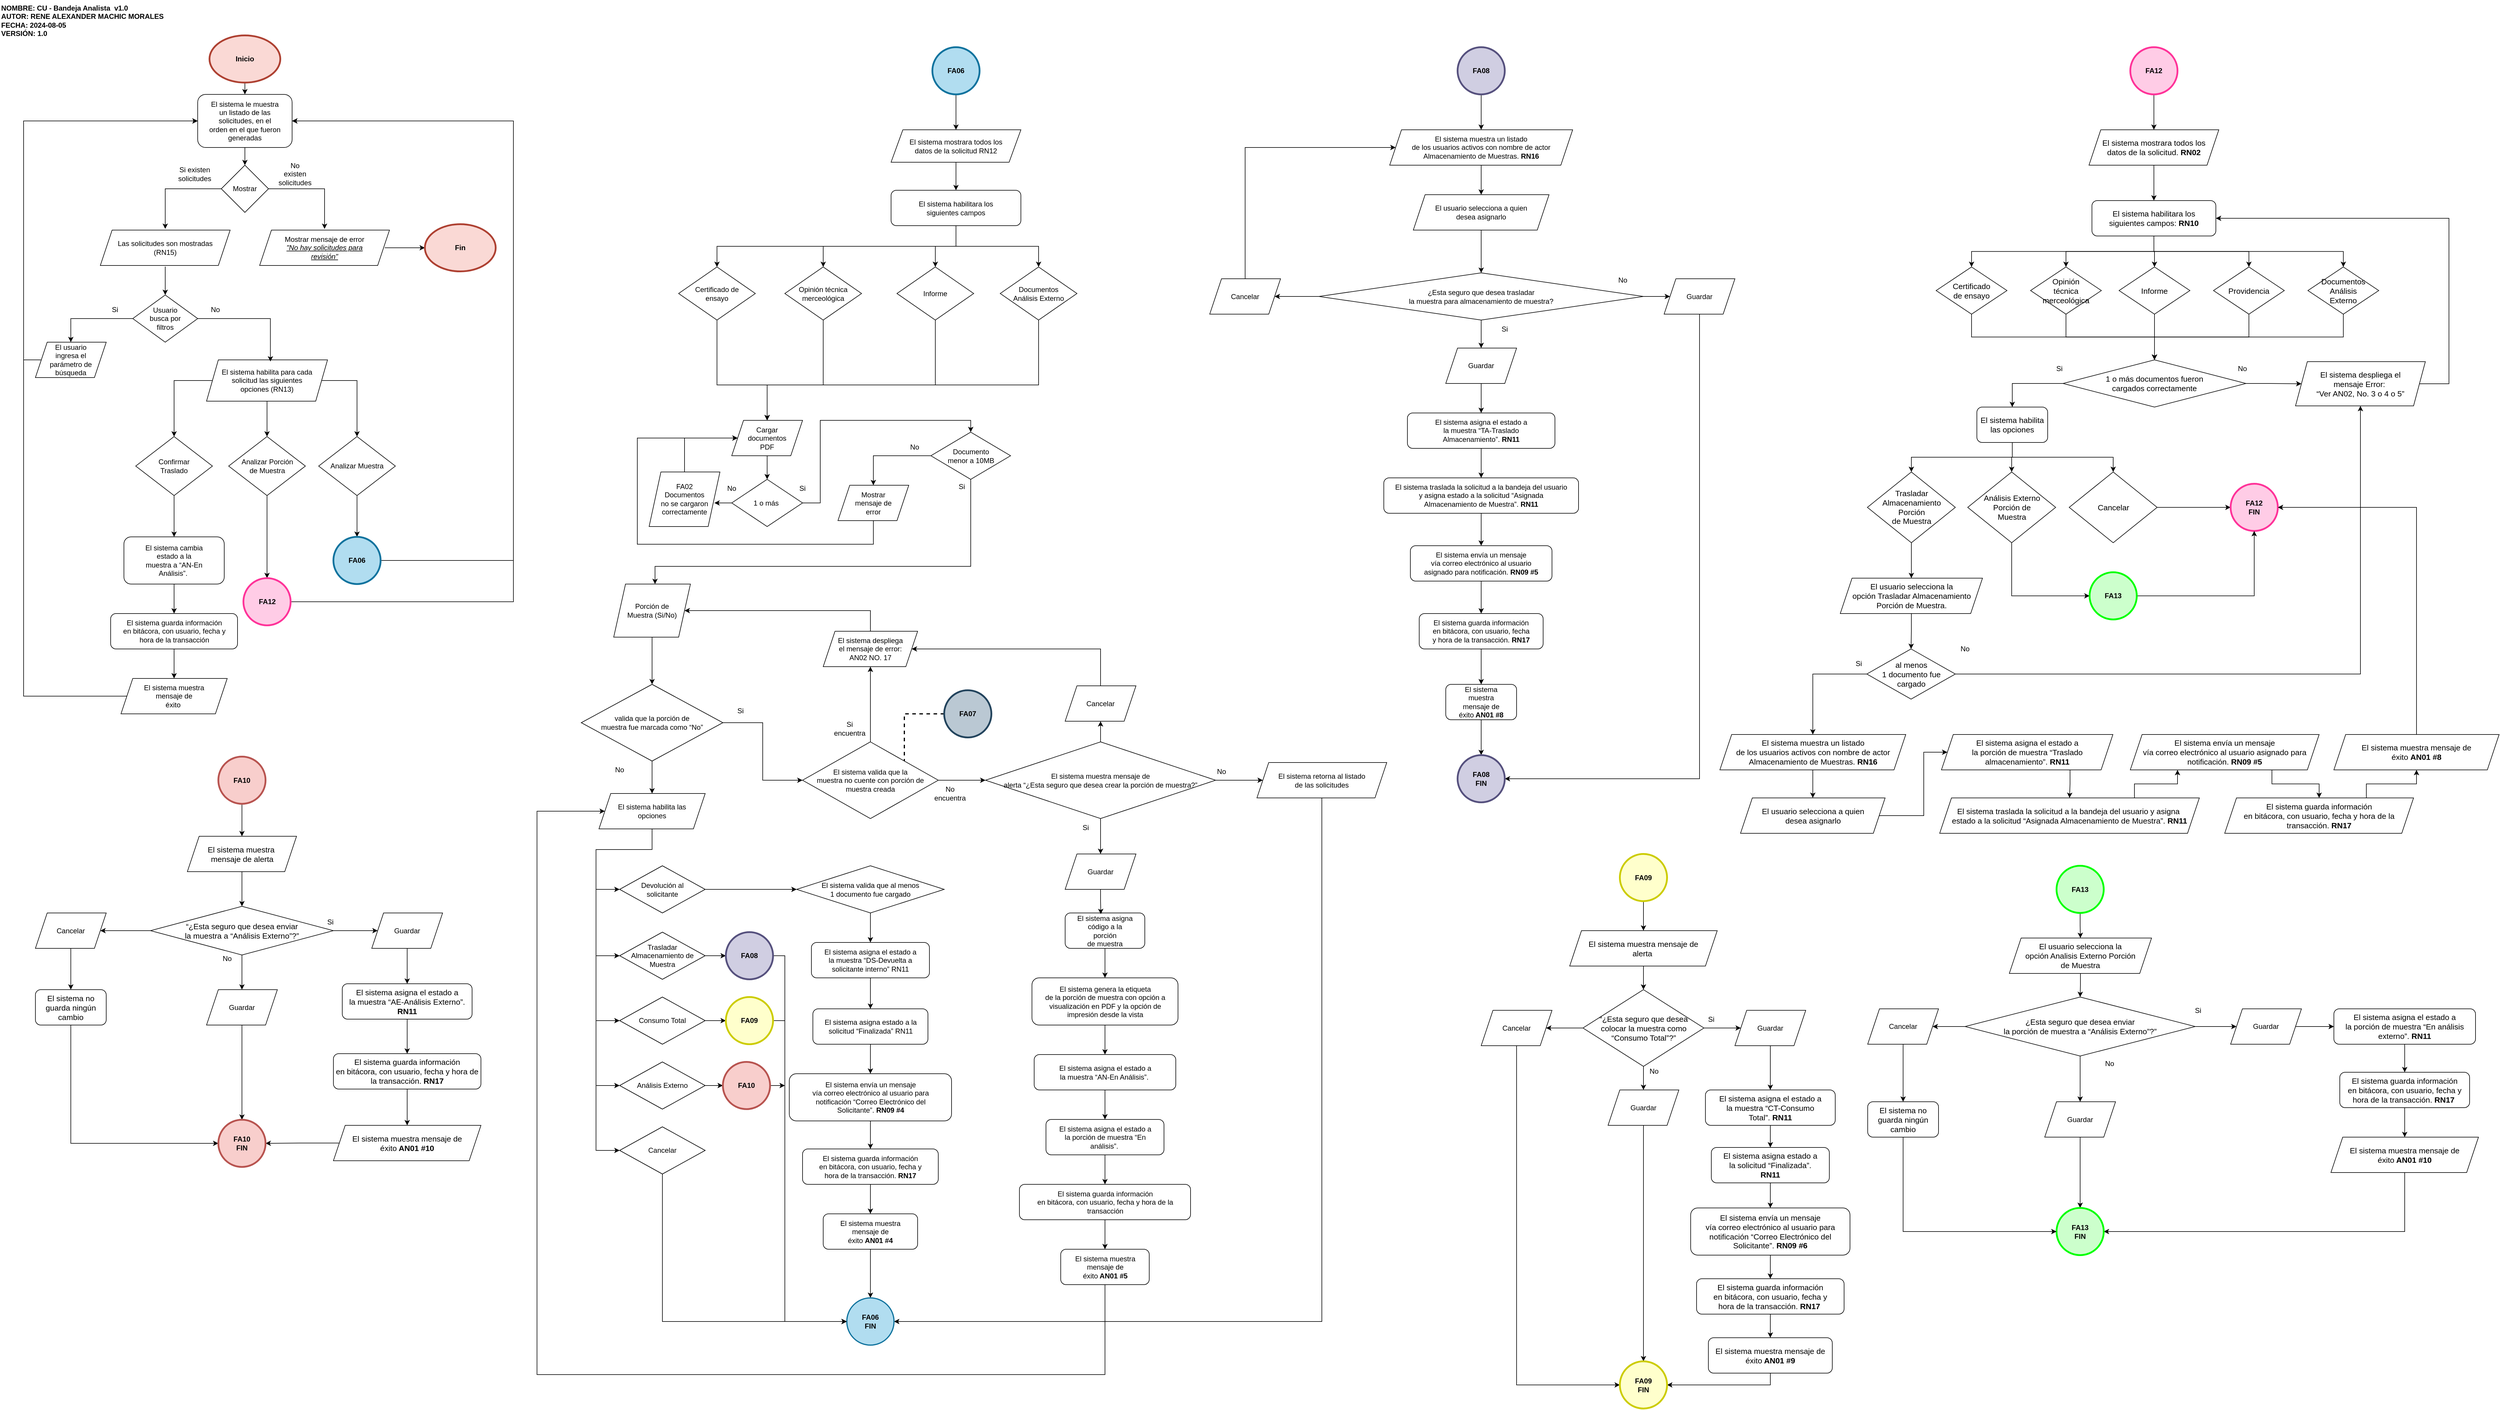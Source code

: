 <mxfile version="24.7.5">
  <diagram name="Page-1" id="fmsdIRSnUimlX5E_0wNl">
    <mxGraphModel dx="1050" dy="621" grid="1" gridSize="10" guides="1" tooltips="1" connect="1" arrows="1" fold="1" page="1" pageScale="1" pageWidth="850" pageHeight="1100" math="0" shadow="0">
      <root>
        <mxCell id="0" />
        <mxCell id="1" parent="0" />
        <mxCell id="ro7QubdlUAFsRSPaYgTF-3" style="edgeStyle=orthogonalEdgeStyle;rounded=0;orthogonalLoop=1;jettySize=auto;html=1;exitX=0.5;exitY=1;exitDx=0;exitDy=0;entryX=0.5;entryY=0;entryDx=0;entryDy=0;fontFamily=Helvetica;fontSize=12;spacing=20;" parent="1" source="ro7QubdlUAFsRSPaYgTF-1" target="ro7QubdlUAFsRSPaYgTF-2" edge="1">
          <mxGeometry relative="1" as="geometry" />
        </mxCell>
        <mxCell id="ro7QubdlUAFsRSPaYgTF-1" value="Inicio" style="ellipse;whiteSpace=wrap;html=1;fontFamily=Helvetica;fontSize=12;fillColor=#fad9d5;strokeColor=#ae4132;fontStyle=1;strokeWidth=3;spacing=20;" parent="1" vertex="1">
          <mxGeometry x="365" y="70" width="120" height="80" as="geometry" />
        </mxCell>
        <mxCell id="ro7QubdlUAFsRSPaYgTF-14" style="edgeStyle=orthogonalEdgeStyle;rounded=0;orthogonalLoop=1;jettySize=auto;html=1;exitX=0.5;exitY=1;exitDx=0;exitDy=0;entryX=0.5;entryY=0;entryDx=0;entryDy=0;fontFamily=Helvetica;fontSize=12;spacing=20;" parent="1" source="ro7QubdlUAFsRSPaYgTF-2" target="ro7QubdlUAFsRSPaYgTF-7" edge="1">
          <mxGeometry relative="1" as="geometry" />
        </mxCell>
        <mxCell id="ro7QubdlUAFsRSPaYgTF-2" value="El sistema le muestra un listado de las solicitudes, en el orden en el que fueron generadas" style="rounded=1;whiteSpace=wrap;html=1;fontFamily=Helvetica;fontSize=12;spacing=20;" parent="1" vertex="1">
          <mxGeometry x="345" y="170" width="160" height="90" as="geometry" />
        </mxCell>
        <mxCell id="ro7QubdlUAFsRSPaYgTF-4" value="NOMBRE:&amp;nbsp;CU - Bandeja Analista&amp;nbsp; v1.0&lt;br&gt;AUTOR: RENE ALEXANDER MACHIC MORALES&lt;br&gt;FECHA: 2024-08-05&lt;br&gt;VERSIÓN: 1.0" style="text;align=left;verticalAlign=top;rounded=0;fontFamily=Helvetica;fontSize=12;spacing=2;horizontal=1;fontStyle=1;fontColor=default;labelBackgroundColor=none;labelBorderColor=none;textShadow=0;html=1;whiteSpace=wrap;shadow=0;glass=0;" parent="1" vertex="1">
          <mxGeometry x="10" y="10" width="330" height="120" as="geometry" />
        </mxCell>
        <mxCell id="ro7QubdlUAFsRSPaYgTF-16" style="edgeStyle=orthogonalEdgeStyle;rounded=0;orthogonalLoop=1;jettySize=auto;html=1;exitX=0.5;exitY=1;exitDx=0;exitDy=0;entryX=0.5;entryY=0;entryDx=0;entryDy=0;fontFamily=Helvetica;fontSize=12;spacing=20;" parent="1" source="ro7QubdlUAFsRSPaYgTF-5" edge="1">
          <mxGeometry relative="1" as="geometry">
            <mxPoint x="290" y="510" as="targetPoint" />
          </mxGeometry>
        </mxCell>
        <mxCell id="ro7QubdlUAFsRSPaYgTF-5" value="Las solicitudes son mostradas (RN15)" style="shape=parallelogram;perimeter=parallelogramPerimeter;whiteSpace=wrap;html=1;fixedSize=1;spacing=20;labelBorderColor=none;perimeterSpacing=2;shadow=0;rounded=0;gradientColor=none;spacingTop=0;fontFamily=Helvetica;fontSize=12;" parent="1" vertex="1">
          <mxGeometry x="180" y="400" width="220" height="60" as="geometry" />
        </mxCell>
        <mxCell id="ro7QubdlUAFsRSPaYgTF-8" style="edgeStyle=orthogonalEdgeStyle;rounded=0;orthogonalLoop=1;jettySize=auto;html=1;exitX=0;exitY=0.5;exitDx=0;exitDy=0;entryX=0.5;entryY=0;entryDx=0;entryDy=0;fontFamily=Helvetica;fontSize=12;spacing=20;" parent="1" source="ro7QubdlUAFsRSPaYgTF-7" target="ro7QubdlUAFsRSPaYgTF-5" edge="1">
          <mxGeometry relative="1" as="geometry" />
        </mxCell>
        <mxCell id="ro7QubdlUAFsRSPaYgTF-12" style="edgeStyle=orthogonalEdgeStyle;rounded=0;orthogonalLoop=1;jettySize=auto;html=1;exitX=1;exitY=0.5;exitDx=0;exitDy=0;entryX=0.5;entryY=0;entryDx=0;entryDy=0;fontFamily=Helvetica;fontSize=12;spacing=20;" parent="1" source="ro7QubdlUAFsRSPaYgTF-7" target="ro7QubdlUAFsRSPaYgTF-11" edge="1">
          <mxGeometry relative="1" as="geometry" />
        </mxCell>
        <mxCell id="ro7QubdlUAFsRSPaYgTF-7" value="Mostrar" style="rhombus;whiteSpace=wrap;html=1;fontFamily=Helvetica;fontSize=12;spacing=20;" parent="1" vertex="1">
          <mxGeometry x="385" y="290" width="80" height="80" as="geometry" />
        </mxCell>
        <mxCell id="ro7QubdlUAFsRSPaYgTF-9" value="Si existen solicitudes" style="text;html=1;align=center;verticalAlign=middle;whiteSpace=wrap;rounded=0;fontFamily=Helvetica;fontSize=12;spacing=20;" parent="1" vertex="1">
          <mxGeometry x="310" y="290" width="60" height="30" as="geometry" />
        </mxCell>
        <mxCell id="lwpGzG6zgtYE_S7jhwBC-24" style="edgeStyle=orthogonalEdgeStyle;rounded=0;orthogonalLoop=1;jettySize=auto;html=1;exitX=1;exitY=0.5;exitDx=0;exitDy=0;entryX=0;entryY=0.5;entryDx=0;entryDy=0;fontFamily=Helvetica;fontSize=12;spacing=20;" parent="1" source="ro7QubdlUAFsRSPaYgTF-11" target="lwpGzG6zgtYE_S7jhwBC-23" edge="1">
          <mxGeometry relative="1" as="geometry" />
        </mxCell>
        <mxCell id="ro7QubdlUAFsRSPaYgTF-11" value="Mostrar mensaje de error&lt;br style=&quot;font-size: 12px;&quot;&gt;&lt;i style=&quot;font-size: 12px;&quot;&gt;&lt;u style=&quot;font-size: 12px;&quot;&gt;&quot;&lt;span style=&quot;font-size: 12px;&quot; lang=&quot;ES&quot;&gt;No hay solicitudes para&lt;br style=&quot;font-size: 12px;&quot;&gt;revisión&lt;/span&gt;&quot;&lt;/u&gt;&lt;/i&gt;" style="shape=parallelogram;perimeter=parallelogramPerimeter;whiteSpace=wrap;html=1;fixedSize=1;spacing=20;labelBorderColor=none;perimeterSpacing=2;shadow=0;rounded=0;gradientColor=none;spacingTop=0;fontFamily=Helvetica;fontSize=12;" parent="1" vertex="1">
          <mxGeometry x="450" y="400" width="220" height="60" as="geometry" />
        </mxCell>
        <mxCell id="ro7QubdlUAFsRSPaYgTF-13" value="No existen solicitudes" style="text;html=1;align=center;verticalAlign=middle;whiteSpace=wrap;rounded=0;fontFamily=Helvetica;fontSize=12;spacing=20;" parent="1" vertex="1">
          <mxGeometry x="480" y="290" width="60" height="30" as="geometry" />
        </mxCell>
        <mxCell id="ro7QubdlUAFsRSPaYgTF-22" style="edgeStyle=orthogonalEdgeStyle;rounded=0;orthogonalLoop=1;jettySize=auto;html=1;exitX=0;exitY=0.5;exitDx=0;exitDy=0;entryX=0.5;entryY=0;entryDx=0;entryDy=0;fontFamily=Helvetica;fontSize=12;spacing=20;" parent="1" source="ro7QubdlUAFsRSPaYgTF-17" target="ro7QubdlUAFsRSPaYgTF-20" edge="1">
          <mxGeometry relative="1" as="geometry" />
        </mxCell>
        <mxCell id="ro7QubdlUAFsRSPaYgTF-17" value="Usuario busca por filtros" style="rhombus;whiteSpace=wrap;html=1;spacing=20;fontFamily=Helvetica;fontSize=12;" parent="1" vertex="1">
          <mxGeometry x="235" y="510" width="110" height="80" as="geometry" />
        </mxCell>
        <mxCell id="ro7QubdlUAFsRSPaYgTF-18" value="Si" style="text;html=1;align=center;verticalAlign=middle;whiteSpace=wrap;rounded=0;fontFamily=Helvetica;fontSize=12;spacing=20;" parent="1" vertex="1">
          <mxGeometry x="175" y="520" width="60" height="30" as="geometry" />
        </mxCell>
        <mxCell id="ro7QubdlUAFsRSPaYgTF-19" value="No" style="text;html=1;align=center;verticalAlign=middle;whiteSpace=wrap;rounded=0;fontFamily=Helvetica;fontSize=12;spacing=20;" parent="1" vertex="1">
          <mxGeometry x="345" y="520" width="60" height="30" as="geometry" />
        </mxCell>
        <mxCell id="ro7QubdlUAFsRSPaYgTF-23" style="edgeStyle=orthogonalEdgeStyle;rounded=0;orthogonalLoop=1;jettySize=auto;html=1;exitX=0;exitY=0.5;exitDx=0;exitDy=0;entryX=0;entryY=0.5;entryDx=0;entryDy=0;fontFamily=Helvetica;fontSize=12;spacing=20;" parent="1" source="ro7QubdlUAFsRSPaYgTF-20" target="ro7QubdlUAFsRSPaYgTF-2" edge="1">
          <mxGeometry relative="1" as="geometry">
            <Array as="points">
              <mxPoint x="50" y="620" />
              <mxPoint x="50" y="215" />
            </Array>
          </mxGeometry>
        </mxCell>
        <mxCell id="ro7QubdlUAFsRSPaYgTF-20" value="El usuario ingresa el parámetro de búsqueda" style="shape=parallelogram;perimeter=parallelogramPerimeter;whiteSpace=wrap;html=1;fixedSize=1;spacing=20;fontFamily=Helvetica;fontSize=12;" parent="1" vertex="1">
          <mxGeometry x="70" y="590" width="120" height="60" as="geometry" />
        </mxCell>
        <mxCell id="ro7QubdlUAFsRSPaYgTF-31" style="edgeStyle=orthogonalEdgeStyle;rounded=0;orthogonalLoop=1;jettySize=auto;html=1;exitX=1;exitY=0.5;exitDx=0;exitDy=0;entryX=0.5;entryY=0;entryDx=0;entryDy=0;fontFamily=Helvetica;fontSize=12;spacing=20;" parent="1" source="ro7QubdlUAFsRSPaYgTF-24" target="ro7QubdlUAFsRSPaYgTF-28" edge="1">
          <mxGeometry relative="1" as="geometry">
            <Array as="points">
              <mxPoint x="615" y="655" />
            </Array>
          </mxGeometry>
        </mxCell>
        <mxCell id="ro7QubdlUAFsRSPaYgTF-32" style="edgeStyle=orthogonalEdgeStyle;rounded=0;orthogonalLoop=1;jettySize=auto;html=1;exitX=0;exitY=0.5;exitDx=0;exitDy=0;entryX=0.5;entryY=0;entryDx=0;entryDy=0;fontFamily=Helvetica;fontSize=12;spacing=20;" parent="1" source="ro7QubdlUAFsRSPaYgTF-24" target="ro7QubdlUAFsRSPaYgTF-27" edge="1">
          <mxGeometry relative="1" as="geometry">
            <Array as="points">
              <mxPoint x="305" y="655" />
            </Array>
          </mxGeometry>
        </mxCell>
        <mxCell id="ro7QubdlUAFsRSPaYgTF-35" style="edgeStyle=orthogonalEdgeStyle;rounded=0;orthogonalLoop=1;jettySize=auto;html=1;exitX=0.5;exitY=1;exitDx=0;exitDy=0;entryX=0.5;entryY=0;entryDx=0;entryDy=0;fontFamily=Helvetica;fontSize=12;spacing=20;" parent="1" source="ro7QubdlUAFsRSPaYgTF-24" target="ro7QubdlUAFsRSPaYgTF-34" edge="1">
          <mxGeometry relative="1" as="geometry" />
        </mxCell>
        <mxCell id="ro7QubdlUAFsRSPaYgTF-24" value="&lt;span style=&quot;font-size: 12px;&quot; lang=&quot;ES&quot;&gt;El sistema habilita para cada&lt;br style=&quot;font-size: 12px;&quot;&gt;solicitud las siguientes opciones (RN13)&lt;/span&gt;" style="shape=parallelogram;perimeter=parallelogramPerimeter;whiteSpace=wrap;html=1;fixedSize=1;spacing=20;fontFamily=Helvetica;fontSize=12;" parent="1" vertex="1">
          <mxGeometry x="360" y="620" width="205" height="70" as="geometry" />
        </mxCell>
        <mxCell id="ro7QubdlUAFsRSPaYgTF-26" style="edgeStyle=orthogonalEdgeStyle;rounded=0;orthogonalLoop=1;jettySize=auto;html=1;exitX=1;exitY=0.5;exitDx=0;exitDy=0;entryX=0.528;entryY=0.04;entryDx=0;entryDy=0;entryPerimeter=0;fontFamily=Helvetica;fontSize=12;spacing=20;" parent="1" source="ro7QubdlUAFsRSPaYgTF-17" target="ro7QubdlUAFsRSPaYgTF-24" edge="1">
          <mxGeometry relative="1" as="geometry" />
        </mxCell>
        <mxCell id="lwpGzG6zgtYE_S7jhwBC-29" style="edgeStyle=orthogonalEdgeStyle;rounded=0;orthogonalLoop=1;jettySize=auto;html=1;exitX=0.5;exitY=1;exitDx=0;exitDy=0;entryX=0.5;entryY=0;entryDx=0;entryDy=0;fontFamily=Helvetica;fontSize=12;spacing=20;" parent="1" source="ro7QubdlUAFsRSPaYgTF-27" target="lwpGzG6zgtYE_S7jhwBC-28" edge="1">
          <mxGeometry relative="1" as="geometry" />
        </mxCell>
        <mxCell id="ro7QubdlUAFsRSPaYgTF-27" value="&lt;span style=&quot;font-size: 12px;&quot; lang=&quot;ES&quot;&gt;Confirmar Traslado&lt;/span&gt;" style="rhombus;whiteSpace=wrap;html=1;spacing=20;fontFamily=Helvetica;fontSize=12;" parent="1" vertex="1">
          <mxGeometry x="240" y="750" width="130" height="100" as="geometry" />
        </mxCell>
        <mxCell id="lwpGzG6zgtYE_S7jhwBC-25" style="edgeStyle=orthogonalEdgeStyle;rounded=0;orthogonalLoop=1;jettySize=auto;html=1;exitX=0.5;exitY=1;exitDx=0;exitDy=0;entryX=0.5;entryY=0;entryDx=0;entryDy=0;fontFamily=Helvetica;fontSize=12;spacing=20;" parent="1" source="ro7QubdlUAFsRSPaYgTF-28" target="ro7QubdlUAFsRSPaYgTF-36" edge="1">
          <mxGeometry relative="1" as="geometry" />
        </mxCell>
        <mxCell id="ro7QubdlUAFsRSPaYgTF-28" value="&lt;span style=&quot;font-size: 12px;&quot; lang=&quot;ES&quot;&gt;Analizar Muestra&lt;/span&gt;" style="rhombus;whiteSpace=wrap;html=1;spacing=20;fontFamily=Helvetica;fontSize=12;" parent="1" vertex="1">
          <mxGeometry x="550" y="750" width="130" height="100" as="geometry" />
        </mxCell>
        <mxCell id="lwpGzG6zgtYE_S7jhwBC-27" style="edgeStyle=orthogonalEdgeStyle;rounded=0;orthogonalLoop=1;jettySize=auto;html=1;exitX=0.5;exitY=1;exitDx=0;exitDy=0;entryX=0.5;entryY=0;entryDx=0;entryDy=0;fontFamily=Helvetica;fontSize=12;spacing=20;" parent="1" source="ro7QubdlUAFsRSPaYgTF-34" target="lwpGzG6zgtYE_S7jhwBC-26" edge="1">
          <mxGeometry relative="1" as="geometry" />
        </mxCell>
        <mxCell id="ro7QubdlUAFsRSPaYgTF-34" value="&lt;span style=&quot;font-size: 12px;&quot; lang=&quot;ES&quot;&gt;Analizar Porción de Muestra&lt;/span&gt;" style="rhombus;whiteSpace=wrap;html=1;spacing=20;fontFamily=Helvetica;fontSize=12;" parent="1" vertex="1">
          <mxGeometry x="397.5" y="750" width="130" height="100" as="geometry" />
        </mxCell>
        <mxCell id="lwpGzG6zgtYE_S7jhwBC-62" style="edgeStyle=orthogonalEdgeStyle;rounded=0;orthogonalLoop=1;jettySize=auto;html=1;exitX=1;exitY=0.5;exitDx=0;exitDy=0;entryX=1;entryY=0.5;entryDx=0;entryDy=0;fontSize=12;spacing=20;fontFamily=Helvetica;" parent="1" source="ro7QubdlUAFsRSPaYgTF-36" target="ro7QubdlUAFsRSPaYgTF-2" edge="1">
          <mxGeometry relative="1" as="geometry">
            <Array as="points">
              <mxPoint x="880" y="960" />
              <mxPoint x="880" y="215" />
            </Array>
          </mxGeometry>
        </mxCell>
        <mxCell id="ro7QubdlUAFsRSPaYgTF-36" value="FA06" style="ellipse;whiteSpace=wrap;html=1;aspect=fixed;fillColor=#b1ddf0;strokeWidth=3;fontFamily=Helvetica;fontSize=12;strokeColor=#10739e;fontStyle=1;spacing=20;" parent="1" vertex="1">
          <mxGeometry x="575" y="920" width="80" height="80" as="geometry" />
        </mxCell>
        <mxCell id="EG_bOI3C44eIuENxhIqS-3" style="edgeStyle=orthogonalEdgeStyle;rounded=0;orthogonalLoop=1;jettySize=auto;html=1;exitX=0.5;exitY=1;exitDx=0;exitDy=0;entryX=0.5;entryY=0;entryDx=0;entryDy=0;fontFamily=Helvetica;fontSize=12;spacing=20;" parent="1" source="EG_bOI3C44eIuENxhIqS-1" target="EG_bOI3C44eIuENxhIqS-2" edge="1">
          <mxGeometry relative="1" as="geometry" />
        </mxCell>
        <mxCell id="EG_bOI3C44eIuENxhIqS-1" value="FA06" style="ellipse;whiteSpace=wrap;html=1;aspect=fixed;fillColor=#b1ddf0;strokeWidth=3;fontFamily=Helvetica;fontSize=12;strokeColor=#10739e;fontStyle=1;spacing=20;" parent="1" vertex="1">
          <mxGeometry x="1590" y="90" width="80" height="80" as="geometry" />
        </mxCell>
        <mxCell id="EG_bOI3C44eIuENxhIqS-5" style="edgeStyle=orthogonalEdgeStyle;rounded=0;orthogonalLoop=1;jettySize=auto;html=1;exitX=0.5;exitY=1;exitDx=0;exitDy=0;entryX=0.5;entryY=0;entryDx=0;entryDy=0;fontFamily=Helvetica;fontSize=12;spacing=20;" parent="1" source="EG_bOI3C44eIuENxhIqS-2" target="EG_bOI3C44eIuENxhIqS-4" edge="1">
          <mxGeometry relative="1" as="geometry" />
        </mxCell>
        <mxCell id="EG_bOI3C44eIuENxhIqS-2" value="&lt;span style=&quot;font-size: 12px;&quot; lang=&quot;ES&quot;&gt;El sistema mostrara todos los&lt;br style=&quot;font-size: 12px;&quot;&gt;datos de la solicitud RN12&lt;/span&gt;" style="shape=parallelogram;perimeter=parallelogramPerimeter;whiteSpace=wrap;html=1;fixedSize=1;spacing=20;fontFamily=Helvetica;fontSize=12;" parent="1" vertex="1">
          <mxGeometry x="1520" y="230" width="220" height="55" as="geometry" />
        </mxCell>
        <mxCell id="EG_bOI3C44eIuENxhIqS-12" style="edgeStyle=orthogonalEdgeStyle;rounded=0;orthogonalLoop=1;jettySize=auto;html=1;exitX=0.5;exitY=1;exitDx=0;exitDy=0;entryX=0.5;entryY=0;entryDx=0;entryDy=0;fontFamily=Helvetica;fontSize=12;spacing=20;" parent="1" source="EG_bOI3C44eIuENxhIqS-4" target="EG_bOI3C44eIuENxhIqS-6" edge="1">
          <mxGeometry relative="1" as="geometry" />
        </mxCell>
        <mxCell id="EG_bOI3C44eIuENxhIqS-13" style="edgeStyle=orthogonalEdgeStyle;rounded=0;orthogonalLoop=1;jettySize=auto;html=1;exitX=0.5;exitY=1;exitDx=0;exitDy=0;entryX=0.5;entryY=0;entryDx=0;entryDy=0;fontFamily=Helvetica;fontSize=12;spacing=20;" parent="1" source="EG_bOI3C44eIuENxhIqS-4" target="EG_bOI3C44eIuENxhIqS-7" edge="1">
          <mxGeometry relative="1" as="geometry" />
        </mxCell>
        <mxCell id="EG_bOI3C44eIuENxhIqS-14" style="edgeStyle=orthogonalEdgeStyle;rounded=0;orthogonalLoop=1;jettySize=auto;html=1;exitX=0.5;exitY=1;exitDx=0;exitDy=0;entryX=0.5;entryY=0;entryDx=0;entryDy=0;fontFamily=Helvetica;fontSize=12;spacing=20;" parent="1" source="EG_bOI3C44eIuENxhIqS-4" target="EG_bOI3C44eIuENxhIqS-8" edge="1">
          <mxGeometry relative="1" as="geometry" />
        </mxCell>
        <mxCell id="EG_bOI3C44eIuENxhIqS-15" style="edgeStyle=orthogonalEdgeStyle;rounded=0;orthogonalLoop=1;jettySize=auto;html=1;exitX=0.5;exitY=1;exitDx=0;exitDy=0;entryX=0.5;entryY=0;entryDx=0;entryDy=0;fontFamily=Helvetica;fontSize=12;spacing=20;" parent="1" source="EG_bOI3C44eIuENxhIqS-4" target="EG_bOI3C44eIuENxhIqS-9" edge="1">
          <mxGeometry relative="1" as="geometry" />
        </mxCell>
        <mxCell id="EG_bOI3C44eIuENxhIqS-4" value="&lt;span style=&quot;font-size: 12px;&quot; lang=&quot;ES&quot;&gt;El sistema habilitara los&lt;br style=&quot;font-size: 12px;&quot;&gt;siguientes campos&lt;/span&gt;" style="rounded=1;whiteSpace=wrap;html=1;fontFamily=Helvetica;fontSize=12;spacing=20;" parent="1" vertex="1">
          <mxGeometry x="1520" y="332.5" width="220" height="60" as="geometry" />
        </mxCell>
        <mxCell id="EG_bOI3C44eIuENxhIqS-30" style="edgeStyle=orthogonalEdgeStyle;rounded=0;orthogonalLoop=1;jettySize=auto;html=1;exitX=0.5;exitY=1;exitDx=0;exitDy=0;entryX=0.5;entryY=0;entryDx=0;entryDy=0;fontFamily=Helvetica;fontSize=12;spacing=20;" parent="1" source="EG_bOI3C44eIuENxhIqS-6" target="EG_bOI3C44eIuENxhIqS-39" edge="1">
          <mxGeometry relative="1" as="geometry">
            <mxPoint x="1595" y="772.5" as="targetPoint" />
            <Array as="points">
              <mxPoint x="1225" y="662.5" />
              <mxPoint x="1310" y="662.5" />
            </Array>
          </mxGeometry>
        </mxCell>
        <mxCell id="EG_bOI3C44eIuENxhIqS-6" value="&lt;span style=&quot;font-size: 12px;&quot; lang=&quot;ES&quot;&gt;Certificado de ensayo&lt;/span&gt;" style="rhombus;whiteSpace=wrap;html=1;spacing=20;fontFamily=Helvetica;fontSize=12;" parent="1" vertex="1">
          <mxGeometry x="1160" y="462.5" width="130" height="90" as="geometry" />
        </mxCell>
        <mxCell id="EG_bOI3C44eIuENxhIqS-29" style="edgeStyle=orthogonalEdgeStyle;rounded=0;orthogonalLoop=1;jettySize=auto;html=1;exitX=0.5;exitY=1;exitDx=0;exitDy=0;entryX=0.5;entryY=0;entryDx=0;entryDy=0;fontFamily=Helvetica;fontSize=12;spacing=20;" parent="1" source="EG_bOI3C44eIuENxhIqS-7" target="EG_bOI3C44eIuENxhIqS-39" edge="1">
          <mxGeometry relative="1" as="geometry">
            <mxPoint x="1395" y="552.5" as="sourcePoint" />
            <mxPoint x="1310" y="812.5" as="targetPoint" />
            <Array as="points">
              <mxPoint x="1405" y="662.5" />
              <mxPoint x="1310" y="662.5" />
            </Array>
          </mxGeometry>
        </mxCell>
        <mxCell id="EG_bOI3C44eIuENxhIqS-7" value="&lt;span style=&quot;font-size: 12px;&quot; lang=&quot;ES&quot;&gt;Opinión técnica merceológica&lt;/span&gt;" style="rhombus;whiteSpace=wrap;html=1;spacing=20;fontFamily=Helvetica;fontSize=12;" parent="1" vertex="1">
          <mxGeometry x="1340" y="462.5" width="130" height="90" as="geometry" />
        </mxCell>
        <mxCell id="EG_bOI3C44eIuENxhIqS-27" style="edgeStyle=orthogonalEdgeStyle;rounded=0;orthogonalLoop=1;jettySize=auto;html=1;exitX=0.5;exitY=1;exitDx=0;exitDy=0;entryX=0.5;entryY=0;entryDx=0;entryDy=0;fontFamily=Helvetica;fontSize=12;spacing=20;" parent="1" source="EG_bOI3C44eIuENxhIqS-8" target="EG_bOI3C44eIuENxhIqS-39" edge="1">
          <mxGeometry relative="1" as="geometry">
            <mxPoint x="1605" y="552.5" as="sourcePoint" />
            <mxPoint x="1320" y="792.5" as="targetPoint" />
            <Array as="points">
              <mxPoint x="1595" y="662.5" />
              <mxPoint x="1310" y="662.5" />
            </Array>
          </mxGeometry>
        </mxCell>
        <mxCell id="EG_bOI3C44eIuENxhIqS-8" value="&lt;span style=&quot;font-size: 12px;&quot; lang=&quot;ES&quot;&gt;Informe&lt;/span&gt;" style="rhombus;whiteSpace=wrap;html=1;spacing=20;fontFamily=Helvetica;fontSize=12;" parent="1" vertex="1">
          <mxGeometry x="1530" y="462.5" width="130" height="90" as="geometry" />
        </mxCell>
        <mxCell id="EG_bOI3C44eIuENxhIqS-28" style="edgeStyle=orthogonalEdgeStyle;rounded=0;orthogonalLoop=1;jettySize=auto;html=1;exitX=0.5;exitY=1;exitDx=0;exitDy=0;entryX=0.5;entryY=0;entryDx=0;entryDy=0;fontFamily=Helvetica;fontSize=12;spacing=20;" parent="1" source="EG_bOI3C44eIuENxhIqS-9" target="EG_bOI3C44eIuENxhIqS-39" edge="1">
          <mxGeometry relative="1" as="geometry">
            <mxPoint x="1595" y="772.5" as="targetPoint" />
            <Array as="points">
              <mxPoint x="1770" y="662.5" />
              <mxPoint x="1310" y="662.5" />
            </Array>
          </mxGeometry>
        </mxCell>
        <mxCell id="EG_bOI3C44eIuENxhIqS-9" value="&lt;span style=&quot;font-size: 12px;&quot; lang=&quot;ES&quot;&gt;Documentos Análisis Externo&lt;/span&gt;" style="rhombus;whiteSpace=wrap;html=1;spacing=20;fontFamily=Helvetica;fontSize=12;" parent="1" vertex="1">
          <mxGeometry x="1705" y="462.5" width="130" height="90" as="geometry" />
        </mxCell>
        <mxCell id="lwpGzG6zgtYE_S7jhwBC-2" style="edgeStyle=orthogonalEdgeStyle;rounded=0;orthogonalLoop=1;jettySize=auto;html=1;exitX=0.5;exitY=1;exitDx=0;exitDy=0;entryX=0.5;entryY=0;entryDx=0;entryDy=0;fontFamily=Helvetica;fontSize=12;spacing=20;" parent="1" source="EG_bOI3C44eIuENxhIqS-10" target="lwpGzG6zgtYE_S7jhwBC-1" edge="1">
          <mxGeometry relative="1" as="geometry" />
        </mxCell>
        <mxCell id="EG_bOI3C44eIuENxhIqS-10" value="&lt;span style=&quot;font-size: 12px;&quot; lang=&quot;ES&quot;&gt;Porción de Muestra (Si/No)&lt;/span&gt;" style="shape=parallelogram;perimeter=parallelogramPerimeter;whiteSpace=wrap;html=1;fixedSize=1;spacing=20;fontFamily=Helvetica;fontSize=12;" parent="1" vertex="1">
          <mxGeometry x="1050" y="1000" width="130" height="90" as="geometry" />
        </mxCell>
        <mxCell id="EG_bOI3C44eIuENxhIqS-34" style="edgeStyle=orthogonalEdgeStyle;rounded=0;orthogonalLoop=1;jettySize=auto;html=1;exitX=1;exitY=0.5;exitDx=0;exitDy=0;fontFamily=Helvetica;fontSize=12;spacing=20;" parent="1" source="EG_bOI3C44eIuENxhIqS-31" target="EG_bOI3C44eIuENxhIqS-10" edge="1">
          <mxGeometry relative="1" as="geometry">
            <mxPoint x="1090" y="1160" as="targetPoint" />
            <Array as="points">
              <mxPoint x="1655" y="783" />
              <mxPoint x="1655" y="970" />
              <mxPoint x="1120" y="970" />
            </Array>
          </mxGeometry>
        </mxCell>
        <mxCell id="EG_bOI3C44eIuENxhIqS-35" style="edgeStyle=orthogonalEdgeStyle;rounded=0;orthogonalLoop=1;jettySize=auto;html=1;exitX=0;exitY=0.5;exitDx=0;exitDy=0;entryX=0.5;entryY=0;entryDx=0;entryDy=0;fontFamily=Helvetica;fontSize=12;spacing=20;" parent="1" source="EG_bOI3C44eIuENxhIqS-31" target="EG_bOI3C44eIuENxhIqS-33" edge="1">
          <mxGeometry relative="1" as="geometry" />
        </mxCell>
        <mxCell id="EG_bOI3C44eIuENxhIqS-31" value="Documento menor a 10MB" style="rhombus;whiteSpace=wrap;html=1;spacing=20;fontFamily=Helvetica;fontSize=12;" parent="1" vertex="1">
          <mxGeometry x="1587.5" y="742.5" width="135" height="80" as="geometry" />
        </mxCell>
        <mxCell id="EG_bOI3C44eIuENxhIqS-48" style="edgeStyle=orthogonalEdgeStyle;rounded=0;orthogonalLoop=1;jettySize=auto;html=1;exitX=0.5;exitY=1;exitDx=0;exitDy=0;entryX=0;entryY=0.5;entryDx=0;entryDy=0;fontFamily=Helvetica;fontSize=12;spacing=20;" parent="1" source="EG_bOI3C44eIuENxhIqS-33" target="EG_bOI3C44eIuENxhIqS-39" edge="1">
          <mxGeometry relative="1" as="geometry">
            <Array as="points">
              <mxPoint x="1490" y="932.5" />
              <mxPoint x="1090" y="932.5" />
              <mxPoint x="1090" y="752.5" />
            </Array>
          </mxGeometry>
        </mxCell>
        <mxCell id="EG_bOI3C44eIuENxhIqS-33" value="Mostrar mensaje de error" style="shape=parallelogram;perimeter=parallelogramPerimeter;whiteSpace=wrap;html=1;fixedSize=1;spacing=20;fontFamily=Helvetica;fontSize=12;" parent="1" vertex="1">
          <mxGeometry x="1430" y="832.5" width="120" height="60" as="geometry" />
        </mxCell>
        <mxCell id="EG_bOI3C44eIuENxhIqS-36" value="Si" style="text;html=1;align=center;verticalAlign=middle;whiteSpace=wrap;rounded=0;fontFamily=Helvetica;fontSize=12;spacing=20;" parent="1" vertex="1">
          <mxGeometry x="1610" y="820" width="60" height="30" as="geometry" />
        </mxCell>
        <mxCell id="EG_bOI3C44eIuENxhIqS-37" value="No" style="text;html=1;align=center;verticalAlign=middle;whiteSpace=wrap;rounded=0;fontFamily=Helvetica;fontSize=12;spacing=20;" parent="1" vertex="1">
          <mxGeometry x="1530" y="752.5" width="60" height="30" as="geometry" />
        </mxCell>
        <mxCell id="EG_bOI3C44eIuENxhIqS-44" style="edgeStyle=orthogonalEdgeStyle;rounded=0;orthogonalLoop=1;jettySize=auto;html=1;exitX=0.5;exitY=0;exitDx=0;exitDy=0;entryX=0;entryY=0.5;entryDx=0;entryDy=0;fontFamily=Helvetica;fontSize=12;spacing=20;" parent="1" source="EG_bOI3C44eIuENxhIqS-38" target="EG_bOI3C44eIuENxhIqS-39" edge="1">
          <mxGeometry relative="1" as="geometry">
            <Array as="points">
              <mxPoint x="1170" y="752.5" />
            </Array>
          </mxGeometry>
        </mxCell>
        <mxCell id="EG_bOI3C44eIuENxhIqS-38" value="FA02 Documentos no se cargaron correctamente" style="shape=parallelogram;perimeter=parallelogramPerimeter;whiteSpace=wrap;html=1;fixedSize=1;spacing=20;fontFamily=Helvetica;fontSize=12;" parent="1" vertex="1">
          <mxGeometry x="1110" y="810" width="120" height="92.5" as="geometry" />
        </mxCell>
        <mxCell id="EG_bOI3C44eIuENxhIqS-42" style="edgeStyle=orthogonalEdgeStyle;rounded=0;orthogonalLoop=1;jettySize=auto;html=1;exitX=0.5;exitY=1;exitDx=0;exitDy=0;entryX=0.5;entryY=0;entryDx=0;entryDy=0;fontFamily=Helvetica;fontSize=12;spacing=20;" parent="1" source="EG_bOI3C44eIuENxhIqS-39" target="EG_bOI3C44eIuENxhIqS-40" edge="1">
          <mxGeometry relative="1" as="geometry" />
        </mxCell>
        <mxCell id="EG_bOI3C44eIuENxhIqS-39" value="Cargar documentos PDF" style="shape=parallelogram;perimeter=parallelogramPerimeter;whiteSpace=wrap;html=1;fixedSize=1;spacing=20;fontFamily=Helvetica;fontSize=12;" parent="1" vertex="1">
          <mxGeometry x="1250" y="722.5" width="120" height="60" as="geometry" />
        </mxCell>
        <mxCell id="EG_bOI3C44eIuENxhIqS-45" style="edgeStyle=orthogonalEdgeStyle;rounded=0;orthogonalLoop=1;jettySize=auto;html=1;exitX=1;exitY=0.5;exitDx=0;exitDy=0;entryX=0.5;entryY=0;entryDx=0;entryDy=0;fontFamily=Helvetica;fontSize=12;spacing=20;" parent="1" source="EG_bOI3C44eIuENxhIqS-40" target="EG_bOI3C44eIuENxhIqS-31" edge="1">
          <mxGeometry relative="1" as="geometry">
            <Array as="points">
              <mxPoint x="1400" y="862.5" />
              <mxPoint x="1400" y="722.5" />
              <mxPoint x="1655" y="722.5" />
            </Array>
          </mxGeometry>
        </mxCell>
        <mxCell id="EG_bOI3C44eIuENxhIqS-40" value="&lt;span style=&quot;font-size: 12px;&quot; lang=&quot;ES&quot;&gt;1 o más&amp;nbsp;&lt;/span&gt;" style="rhombus;whiteSpace=wrap;html=1;fontFamily=Helvetica;fontSize=12;spacing=20;" parent="1" vertex="1">
          <mxGeometry x="1250" y="822.5" width="120" height="80" as="geometry" />
        </mxCell>
        <mxCell id="EG_bOI3C44eIuENxhIqS-46" value="Si" style="text;html=1;align=center;verticalAlign=middle;whiteSpace=wrap;rounded=0;fontFamily=Helvetica;fontSize=12;spacing=20;" parent="1" vertex="1">
          <mxGeometry x="1340" y="822.5" width="60" height="30" as="geometry" />
        </mxCell>
        <mxCell id="EG_bOI3C44eIuENxhIqS-47" value="No" style="text;html=1;align=center;verticalAlign=middle;whiteSpace=wrap;rounded=0;fontFamily=Helvetica;fontSize=12;spacing=20;" parent="1" vertex="1">
          <mxGeometry x="1220" y="822.5" width="60" height="30" as="geometry" />
        </mxCell>
        <mxCell id="EG_bOI3C44eIuENxhIqS-66" style="edgeStyle=orthogonalEdgeStyle;rounded=0;orthogonalLoop=1;jettySize=auto;html=1;exitX=1;exitY=0.5;exitDx=0;exitDy=0;entryX=0;entryY=0.5;entryDx=0;entryDy=0;fontFamily=Helvetica;fontSize=12;spacing=20;" parent="1" source="EG_bOI3C44eIuENxhIqS-55" target="EG_bOI3C44eIuENxhIqS-65" edge="1">
          <mxGeometry relative="1" as="geometry" />
        </mxCell>
        <mxCell id="lwpGzG6zgtYE_S7jhwBC-7" style="edgeStyle=orthogonalEdgeStyle;rounded=0;orthogonalLoop=1;jettySize=auto;html=1;exitX=0.5;exitY=0;exitDx=0;exitDy=0;entryX=0.5;entryY=1;entryDx=0;entryDy=0;fontFamily=Helvetica;fontSize=12;spacing=20;" parent="1" source="EG_bOI3C44eIuENxhIqS-55" target="EG_bOI3C44eIuENxhIqS-60" edge="1">
          <mxGeometry relative="1" as="geometry" />
        </mxCell>
        <mxCell id="EG_bOI3C44eIuENxhIqS-55" value="&lt;span style=&quot;font-size: 12px;&quot;&gt;El sistema valida que la&lt;/span&gt;&lt;br style=&quot;font-size: 12px;&quot;&gt;&lt;span style=&quot;font-size: 12px;&quot;&gt;muestra no cuente con porción de muestra creada&lt;/span&gt;" style="rhombus;whiteSpace=wrap;html=1;spacing=20;fontFamily=Helvetica;fontSize=12;" parent="1" vertex="1">
          <mxGeometry x="1370" y="1267.5" width="230" height="130" as="geometry" />
        </mxCell>
        <mxCell id="lwpGzG6zgtYE_S7jhwBC-8" style="edgeStyle=orthogonalEdgeStyle;rounded=0;orthogonalLoop=1;jettySize=auto;html=1;exitX=0.5;exitY=0;exitDx=0;exitDy=0;entryX=1;entryY=0.5;entryDx=0;entryDy=0;fontFamily=Helvetica;fontSize=12;spacing=20;" parent="1" source="EG_bOI3C44eIuENxhIqS-60" target="EG_bOI3C44eIuENxhIqS-10" edge="1">
          <mxGeometry relative="1" as="geometry" />
        </mxCell>
        <mxCell id="EG_bOI3C44eIuENxhIqS-60" value="El sistema despliega el mensaje de error: AN02 NO. 17" style="shape=parallelogram;perimeter=parallelogramPerimeter;whiteSpace=wrap;html=1;fixedSize=1;spacing=20;fontFamily=Helvetica;fontSize=12;" parent="1" vertex="1">
          <mxGeometry x="1405" y="1080" width="160" height="60" as="geometry" />
        </mxCell>
        <mxCell id="EG_bOI3C44eIuENxhIqS-63" value="Si encuentra" style="text;html=1;align=center;verticalAlign=middle;whiteSpace=wrap;rounded=0;fontFamily=Helvetica;fontSize=12;spacing=20;" parent="1" vertex="1">
          <mxGeometry x="1420" y="1230" width="60" height="30" as="geometry" />
        </mxCell>
        <mxCell id="EG_bOI3C44eIuENxhIqS-64" value="No encuentra" style="text;html=1;align=center;verticalAlign=middle;whiteSpace=wrap;rounded=0;fontFamily=Helvetica;fontSize=12;spacing=20;" parent="1" vertex="1">
          <mxGeometry x="1590" y="1340" width="60" height="30" as="geometry" />
        </mxCell>
        <mxCell id="EG_bOI3C44eIuENxhIqS-68" style="edgeStyle=orthogonalEdgeStyle;rounded=0;orthogonalLoop=1;jettySize=auto;html=1;exitX=0.5;exitY=1;exitDx=0;exitDy=0;entryX=0.5;entryY=0;entryDx=0;entryDy=0;fontFamily=Helvetica;fontSize=12;spacing=20;" parent="1" source="EG_bOI3C44eIuENxhIqS-65" target="EG_bOI3C44eIuENxhIqS-67" edge="1">
          <mxGeometry relative="1" as="geometry" />
        </mxCell>
        <mxCell id="EG_bOI3C44eIuENxhIqS-73" style="edgeStyle=orthogonalEdgeStyle;rounded=0;orthogonalLoop=1;jettySize=auto;html=1;exitX=0.5;exitY=0;exitDx=0;exitDy=0;entryX=0.5;entryY=1;entryDx=0;entryDy=0;fontFamily=Helvetica;fontSize=12;spacing=20;" parent="1" source="EG_bOI3C44eIuENxhIqS-65" target="EG_bOI3C44eIuENxhIqS-72" edge="1">
          <mxGeometry relative="1" as="geometry" />
        </mxCell>
        <mxCell id="EG_bOI3C44eIuENxhIqS-75" style="edgeStyle=orthogonalEdgeStyle;rounded=0;orthogonalLoop=1;jettySize=auto;html=1;exitX=1;exitY=0.5;exitDx=0;exitDy=0;entryX=0;entryY=0.5;entryDx=0;entryDy=0;fontFamily=Helvetica;fontSize=12;spacing=20;" parent="1" source="EG_bOI3C44eIuENxhIqS-65" target="EG_bOI3C44eIuENxhIqS-74" edge="1">
          <mxGeometry relative="1" as="geometry" />
        </mxCell>
        <mxCell id="EG_bOI3C44eIuENxhIqS-65" value="&lt;span style=&quot;font-size: 12px;&quot; lang=&quot;ES&quot;&gt;El sistema muestra mensaje de&lt;br style=&quot;font-size: 12px;&quot;&gt;alerta “¿Esta seguro que desea crear la porción de muestra?”&lt;/span&gt;" style="rhombus;whiteSpace=wrap;html=1;spacing=20;fontFamily=Helvetica;fontSize=12;" parent="1" vertex="1">
          <mxGeometry x="1680" y="1267.5" width="390" height="130" as="geometry" />
        </mxCell>
        <mxCell id="EG_bOI3C44eIuENxhIqS-67" value="Guardar" style="shape=parallelogram;perimeter=parallelogramPerimeter;whiteSpace=wrap;html=1;fixedSize=1;fontFamily=Helvetica;fontSize=12;spacing=20;" parent="1" vertex="1">
          <mxGeometry x="1815" y="1457.5" width="120" height="60" as="geometry" />
        </mxCell>
        <mxCell id="EG_bOI3C44eIuENxhIqS-70" value="Si" style="text;html=1;align=center;verticalAlign=middle;whiteSpace=wrap;rounded=0;fontFamily=Helvetica;fontSize=12;spacing=20;" parent="1" vertex="1">
          <mxGeometry x="1820" y="1397.5" width="60" height="30" as="geometry" />
        </mxCell>
        <mxCell id="EG_bOI3C44eIuENxhIqS-71" value="No" style="text;html=1;align=center;verticalAlign=middle;whiteSpace=wrap;rounded=0;fontFamily=Helvetica;fontSize=12;spacing=20;" parent="1" vertex="1">
          <mxGeometry x="2050" y="1302.5" width="60" height="30" as="geometry" />
        </mxCell>
        <mxCell id="lwpGzG6zgtYE_S7jhwBC-9" style="edgeStyle=orthogonalEdgeStyle;rounded=0;orthogonalLoop=1;jettySize=auto;html=1;exitX=0.5;exitY=0;exitDx=0;exitDy=0;entryX=1;entryY=0.5;entryDx=0;entryDy=0;fontFamily=Helvetica;fontSize=12;spacing=20;" parent="1" source="EG_bOI3C44eIuENxhIqS-72" target="EG_bOI3C44eIuENxhIqS-60" edge="1">
          <mxGeometry relative="1" as="geometry">
            <Array as="points">
              <mxPoint x="1875" y="1110" />
            </Array>
          </mxGeometry>
        </mxCell>
        <mxCell id="EG_bOI3C44eIuENxhIqS-72" value="Cancelar" style="shape=parallelogram;perimeter=parallelogramPerimeter;whiteSpace=wrap;html=1;fixedSize=1;fontFamily=Helvetica;fontSize=12;spacing=20;" parent="1" vertex="1">
          <mxGeometry x="1815" y="1172.5" width="120" height="60" as="geometry" />
        </mxCell>
        <mxCell id="lwpGzG6zgtYE_S7jhwBC-61" style="edgeStyle=orthogonalEdgeStyle;rounded=0;orthogonalLoop=1;jettySize=auto;html=1;exitX=0.5;exitY=1;exitDx=0;exitDy=0;entryX=1;entryY=0.5;entryDx=0;entryDy=0;fontSize=12;spacing=20;fontFamily=Helvetica;" parent="1" source="EG_bOI3C44eIuENxhIqS-74" target="lwpGzG6zgtYE_S7jhwBC-49" edge="1">
          <mxGeometry relative="1" as="geometry" />
        </mxCell>
        <mxCell id="EG_bOI3C44eIuENxhIqS-74" value="&lt;span style=&quot;font-size: 12px;&quot; lang=&quot;ES&quot;&gt;El sistema retorna al listado&lt;br style=&quot;font-size: 12px;&quot;&gt;de las solicitudes&lt;/span&gt;" style="shape=parallelogram;perimeter=parallelogramPerimeter;whiteSpace=wrap;html=1;fixedSize=1;fontFamily=Helvetica;fontSize=12;spacing=20;" parent="1" vertex="1">
          <mxGeometry x="2140" y="1302.5" width="220" height="60" as="geometry" />
        </mxCell>
        <mxCell id="EG_bOI3C44eIuENxhIqS-80" style="edgeStyle=orthogonalEdgeStyle;rounded=0;orthogonalLoop=1;jettySize=auto;html=1;exitX=0.5;exitY=1;exitDx=0;exitDy=0;entryX=0.5;entryY=0;entryDx=0;entryDy=0;fontFamily=Helvetica;fontSize=12;spacing=20;" parent="1" source="EG_bOI3C44eIuENxhIqS-76" target="EG_bOI3C44eIuENxhIqS-78" edge="1">
          <mxGeometry relative="1" as="geometry" />
        </mxCell>
        <mxCell id="EG_bOI3C44eIuENxhIqS-76" value="&lt;span style=&quot;font-size: 12px;&quot; lang=&quot;ES&quot;&gt;El sistema asigna código a la porción&lt;br style=&quot;font-size: 12px;&quot;&gt;de muestra&lt;/span&gt;" style="rounded=1;whiteSpace=wrap;html=1;fontFamily=Helvetica;fontSize=12;spacing=20;" parent="1" vertex="1">
          <mxGeometry x="1815" y="1557.5" width="135" height="60" as="geometry" />
        </mxCell>
        <mxCell id="EG_bOI3C44eIuENxhIqS-82" style="edgeStyle=orthogonalEdgeStyle;rounded=0;orthogonalLoop=1;jettySize=auto;html=1;exitX=0.5;exitY=1;exitDx=0;exitDy=0;entryX=0.5;entryY=0;entryDx=0;entryDy=0;fontFamily=Helvetica;fontSize=12;spacing=20;" parent="1" source="EG_bOI3C44eIuENxhIqS-78" target="EG_bOI3C44eIuENxhIqS-81" edge="1">
          <mxGeometry relative="1" as="geometry" />
        </mxCell>
        <mxCell id="EG_bOI3C44eIuENxhIqS-78" value="&lt;span style=&quot;font-size: 12px;&quot; lang=&quot;ES&quot;&gt;El sistema genera la etiqueta&lt;br style=&quot;font-size: 12px;&quot;&gt;de la porción de muestra con opción a visualización en PDF y la opción de&lt;br style=&quot;font-size: 12px;&quot;&gt;impresión desde la vista&lt;/span&gt;" style="rounded=1;whiteSpace=wrap;html=1;fontFamily=Helvetica;fontSize=12;spacing=20;" parent="1" vertex="1">
          <mxGeometry x="1758.75" y="1667.5" width="247.5" height="80" as="geometry" />
        </mxCell>
        <mxCell id="EG_bOI3C44eIuENxhIqS-79" style="edgeStyle=orthogonalEdgeStyle;rounded=0;orthogonalLoop=1;jettySize=auto;html=1;exitX=0.5;exitY=1;exitDx=0;exitDy=0;entryX=0.448;entryY=0.033;entryDx=0;entryDy=0;entryPerimeter=0;fontFamily=Helvetica;fontSize=12;spacing=20;" parent="1" source="EG_bOI3C44eIuENxhIqS-67" target="EG_bOI3C44eIuENxhIqS-76" edge="1">
          <mxGeometry relative="1" as="geometry" />
        </mxCell>
        <mxCell id="EG_bOI3C44eIuENxhIqS-84" style="edgeStyle=orthogonalEdgeStyle;rounded=0;orthogonalLoop=1;jettySize=auto;html=1;exitX=0.5;exitY=1;exitDx=0;exitDy=0;entryX=0.5;entryY=0;entryDx=0;entryDy=0;fontFamily=Helvetica;fontSize=12;spacing=20;" parent="1" source="EG_bOI3C44eIuENxhIqS-81" target="EG_bOI3C44eIuENxhIqS-83" edge="1">
          <mxGeometry relative="1" as="geometry" />
        </mxCell>
        <mxCell id="EG_bOI3C44eIuENxhIqS-81" value="&lt;span style=&quot;font-size: 12px;&quot; lang=&quot;ES&quot;&gt;El sistema asigna el estado a&lt;br style=&quot;font-size: 12px;&quot;&gt;la muestra “AN-En Análisis”.&amp;nbsp;&lt;/span&gt;" style="rounded=1;whiteSpace=wrap;html=1;fontFamily=Helvetica;fontSize=12;spacing=20;" parent="1" vertex="1">
          <mxGeometry x="1762.5" y="1797.5" width="240" height="60" as="geometry" />
        </mxCell>
        <mxCell id="EG_bOI3C44eIuENxhIqS-86" style="edgeStyle=orthogonalEdgeStyle;rounded=0;orthogonalLoop=1;jettySize=auto;html=1;exitX=0.5;exitY=1;exitDx=0;exitDy=0;entryX=0.5;entryY=0;entryDx=0;entryDy=0;fontFamily=Helvetica;fontSize=12;spacing=20;" parent="1" source="EG_bOI3C44eIuENxhIqS-83" target="EG_bOI3C44eIuENxhIqS-85" edge="1">
          <mxGeometry relative="1" as="geometry" />
        </mxCell>
        <mxCell id="EG_bOI3C44eIuENxhIqS-83" value="&lt;span style=&quot;font-size: 12px;&quot; lang=&quot;ES&quot;&gt;El sistema asigna el estado a&lt;br style=&quot;font-size: 12px;&quot;&gt;la porción de muestra “En análisis”.&amp;nbsp;&lt;/span&gt;" style="rounded=1;whiteSpace=wrap;html=1;fontFamily=Helvetica;fontSize=12;spacing=20;" parent="1" vertex="1">
          <mxGeometry x="1782.5" y="1907.5" width="200" height="60" as="geometry" />
        </mxCell>
        <mxCell id="EG_bOI3C44eIuENxhIqS-88" style="edgeStyle=orthogonalEdgeStyle;rounded=0;orthogonalLoop=1;jettySize=auto;html=1;exitX=0.5;exitY=1;exitDx=0;exitDy=0;entryX=0.5;entryY=0;entryDx=0;entryDy=0;fontFamily=Helvetica;fontSize=12;spacing=20;" parent="1" source="EG_bOI3C44eIuENxhIqS-85" target="EG_bOI3C44eIuENxhIqS-87" edge="1">
          <mxGeometry relative="1" as="geometry" />
        </mxCell>
        <mxCell id="EG_bOI3C44eIuENxhIqS-85" value="&lt;span style=&quot;font-size: 12px;&quot; lang=&quot;ES&quot;&gt;El sistema guarda información&lt;br style=&quot;font-size: 12px;&quot;&gt;en bitácora, con usuario, fecha y hora de la transacción&lt;/span&gt;" style="rounded=1;whiteSpace=wrap;html=1;fontFamily=Helvetica;fontSize=12;spacing=20;" parent="1" vertex="1">
          <mxGeometry x="1737.5" y="2017.5" width="290" height="60" as="geometry" />
        </mxCell>
        <mxCell id="lwpGzG6zgtYE_S7jhwBC-53" style="edgeStyle=orthogonalEdgeStyle;rounded=0;orthogonalLoop=1;jettySize=auto;html=1;exitX=0.5;exitY=1;exitDx=0;exitDy=0;entryX=0;entryY=0.5;entryDx=0;entryDy=0;fontFamily=Helvetica;fontSize=12;spacing=20;" parent="1" source="EG_bOI3C44eIuENxhIqS-87" target="lwpGzG6zgtYE_S7jhwBC-11" edge="1">
          <mxGeometry relative="1" as="geometry">
            <Array as="points">
              <mxPoint x="1883" y="2340" />
              <mxPoint x="920" y="2340" />
              <mxPoint x="920" y="1385" />
            </Array>
          </mxGeometry>
        </mxCell>
        <mxCell id="EG_bOI3C44eIuENxhIqS-87" value="&lt;span style=&quot;font-size: 12px;&quot; lang=&quot;ES&quot;&gt;El sistema muestra mensaje de&lt;br style=&quot;font-size: 12px;&quot;&gt;éxito&lt;b style=&quot;font-size: 12px;&quot;&gt; AN01 #5&lt;/b&gt;&lt;/span&gt;" style="rounded=1;whiteSpace=wrap;html=1;fontFamily=Helvetica;fontSize=12;spacing=20;" parent="1" vertex="1">
          <mxGeometry x="1807.5" y="2127.5" width="150" height="60" as="geometry" />
        </mxCell>
        <mxCell id="lwpGzG6zgtYE_S7jhwBC-3" style="edgeStyle=orthogonalEdgeStyle;rounded=0;orthogonalLoop=1;jettySize=auto;html=1;exitX=1;exitY=0.5;exitDx=0;exitDy=0;fontFamily=Helvetica;fontSize=12;spacing=20;" parent="1" source="lwpGzG6zgtYE_S7jhwBC-1" target="EG_bOI3C44eIuENxhIqS-55" edge="1">
          <mxGeometry relative="1" as="geometry" />
        </mxCell>
        <mxCell id="lwpGzG6zgtYE_S7jhwBC-12" style="edgeStyle=orthogonalEdgeStyle;rounded=0;orthogonalLoop=1;jettySize=auto;html=1;exitX=0.5;exitY=1;exitDx=0;exitDy=0;entryX=0.5;entryY=0;entryDx=0;entryDy=0;fontFamily=Helvetica;fontSize=12;spacing=20;" parent="1" source="lwpGzG6zgtYE_S7jhwBC-1" target="lwpGzG6zgtYE_S7jhwBC-11" edge="1">
          <mxGeometry relative="1" as="geometry" />
        </mxCell>
        <mxCell id="lwpGzG6zgtYE_S7jhwBC-1" value="&lt;span style=&quot;font-size: 12px;&quot; lang=&quot;ES&quot;&gt;valida que la porción de&lt;br style=&quot;font-size: 12px;&quot;&gt;muestra fue marcada como “No”&lt;/span&gt;" style="rhombus;whiteSpace=wrap;html=1;spacing=20;fontFamily=Helvetica;fontSize=12;" parent="1" vertex="1">
          <mxGeometry x="995" y="1170" width="240" height="130" as="geometry" />
        </mxCell>
        <mxCell id="lwpGzG6zgtYE_S7jhwBC-4" value="Si" style="text;html=1;align=center;verticalAlign=middle;whiteSpace=wrap;rounded=0;fontFamily=Helvetica;fontSize=12;spacing=20;" parent="1" vertex="1">
          <mxGeometry x="1235" y="1200" width="60" height="30" as="geometry" />
        </mxCell>
        <mxCell id="lwpGzG6zgtYE_S7jhwBC-5" value="No" style="text;html=1;align=center;verticalAlign=middle;whiteSpace=wrap;rounded=0;fontFamily=Helvetica;fontSize=12;spacing=20;" parent="1" vertex="1">
          <mxGeometry x="1030" y="1300" width="60" height="30" as="geometry" />
        </mxCell>
        <mxCell id="lwpGzG6zgtYE_S7jhwBC-18" style="edgeStyle=orthogonalEdgeStyle;rounded=0;orthogonalLoop=1;jettySize=auto;html=1;exitX=0.5;exitY=1;exitDx=0;exitDy=0;entryX=0;entryY=0.5;entryDx=0;entryDy=0;fontFamily=Helvetica;fontSize=12;spacing=20;" parent="1" source="lwpGzG6zgtYE_S7jhwBC-11" target="lwpGzG6zgtYE_S7jhwBC-13" edge="1">
          <mxGeometry relative="1" as="geometry">
            <Array as="points">
              <mxPoint x="1115" y="1450" />
              <mxPoint x="1020" y="1450" />
              <mxPoint x="1020" y="1518" />
            </Array>
          </mxGeometry>
        </mxCell>
        <mxCell id="lwpGzG6zgtYE_S7jhwBC-19" style="edgeStyle=orthogonalEdgeStyle;rounded=0;orthogonalLoop=1;jettySize=auto;html=1;exitX=0.5;exitY=1;exitDx=0;exitDy=0;entryX=0;entryY=0.5;entryDx=0;entryDy=0;fontFamily=Helvetica;fontSize=12;spacing=20;" parent="1" source="lwpGzG6zgtYE_S7jhwBC-11" target="lwpGzG6zgtYE_S7jhwBC-14" edge="1">
          <mxGeometry relative="1" as="geometry">
            <Array as="points">
              <mxPoint x="1115" y="1450" />
              <mxPoint x="1020" y="1450" />
              <mxPoint x="1020" y="1630" />
            </Array>
          </mxGeometry>
        </mxCell>
        <mxCell id="lwpGzG6zgtYE_S7jhwBC-20" style="edgeStyle=orthogonalEdgeStyle;rounded=0;orthogonalLoop=1;jettySize=auto;html=1;exitX=0.5;exitY=1;exitDx=0;exitDy=0;entryX=0;entryY=0.5;entryDx=0;entryDy=0;fontFamily=Helvetica;fontSize=12;spacing=20;" parent="1" source="lwpGzG6zgtYE_S7jhwBC-11" target="lwpGzG6zgtYE_S7jhwBC-15" edge="1">
          <mxGeometry relative="1" as="geometry">
            <Array as="points">
              <mxPoint x="1115" y="1450" />
              <mxPoint x="1020" y="1450" />
              <mxPoint x="1020" y="1740" />
            </Array>
          </mxGeometry>
        </mxCell>
        <mxCell id="lwpGzG6zgtYE_S7jhwBC-21" style="edgeStyle=orthogonalEdgeStyle;rounded=0;orthogonalLoop=1;jettySize=auto;html=1;exitX=0.5;exitY=1;exitDx=0;exitDy=0;entryX=0;entryY=0.5;entryDx=0;entryDy=0;fontFamily=Helvetica;fontSize=12;spacing=20;" parent="1" source="lwpGzG6zgtYE_S7jhwBC-11" target="lwpGzG6zgtYE_S7jhwBC-16" edge="1">
          <mxGeometry relative="1" as="geometry">
            <Array as="points">
              <mxPoint x="1115" y="1450" />
              <mxPoint x="1020" y="1450" />
              <mxPoint x="1020" y="1850" />
            </Array>
          </mxGeometry>
        </mxCell>
        <mxCell id="lwpGzG6zgtYE_S7jhwBC-22" style="edgeStyle=orthogonalEdgeStyle;rounded=0;orthogonalLoop=1;jettySize=auto;html=1;exitX=0.5;exitY=1;exitDx=0;exitDy=0;entryX=0;entryY=0.5;entryDx=0;entryDy=0;fontFamily=Helvetica;fontSize=12;spacing=20;" parent="1" source="lwpGzG6zgtYE_S7jhwBC-11" target="lwpGzG6zgtYE_S7jhwBC-17" edge="1">
          <mxGeometry relative="1" as="geometry">
            <Array as="points">
              <mxPoint x="1115" y="1450" />
              <mxPoint x="1020" y="1450" />
              <mxPoint x="1020" y="1960" />
            </Array>
          </mxGeometry>
        </mxCell>
        <mxCell id="lwpGzG6zgtYE_S7jhwBC-11" value="&lt;span style=&quot;font-size: 12px;&quot; lang=&quot;ES&quot;&gt;El sistema habilita las&lt;br style=&quot;font-size: 12px;&quot;&gt;opciones&lt;/span&gt;" style="shape=parallelogram;perimeter=parallelogramPerimeter;whiteSpace=wrap;html=1;fixedSize=1;fontFamily=Helvetica;fontSize=12;spacing=20;" parent="1" vertex="1">
          <mxGeometry x="1025" y="1355" width="180" height="60" as="geometry" />
        </mxCell>
        <mxCell id="lwpGzG6zgtYE_S7jhwBC-37" style="edgeStyle=orthogonalEdgeStyle;rounded=0;orthogonalLoop=1;jettySize=auto;html=1;exitX=1;exitY=0.5;exitDx=0;exitDy=0;entryX=0;entryY=0.5;entryDx=0;entryDy=0;fontFamily=Helvetica;fontSize=12;spacing=20;" parent="1" source="lwpGzG6zgtYE_S7jhwBC-13" target="lwpGzG6zgtYE_S7jhwBC-36" edge="1">
          <mxGeometry relative="1" as="geometry" />
        </mxCell>
        <mxCell id="lwpGzG6zgtYE_S7jhwBC-13" value="&lt;span style=&quot;font-size: 12px;&quot; lang=&quot;ES&quot;&gt;Devolución al solicitante&lt;/span&gt;" style="rhombus;whiteSpace=wrap;html=1;spacing=20;fontFamily=Helvetica;fontSize=12;" parent="1" vertex="1">
          <mxGeometry x="1060" y="1477.5" width="145" height="80" as="geometry" />
        </mxCell>
        <mxCell id="lwpGzG6zgtYE_S7jhwBC-56" style="edgeStyle=orthogonalEdgeStyle;rounded=0;orthogonalLoop=1;jettySize=auto;html=1;exitX=1;exitY=0.5;exitDx=0;exitDy=0;entryX=0;entryY=0.5;entryDx=0;entryDy=0;fontFamily=Helvetica;fontSize=12;spacing=20;" parent="1" source="lwpGzG6zgtYE_S7jhwBC-14" target="lwpGzG6zgtYE_S7jhwBC-55" edge="1">
          <mxGeometry relative="1" as="geometry" />
        </mxCell>
        <mxCell id="lwpGzG6zgtYE_S7jhwBC-14" value="&lt;span style=&quot;font-size: 12px;&quot; lang=&quot;ES&quot;&gt;Trasladar Almacenamiento de&lt;br style=&quot;font-size: 12px;&quot;&gt;Muestra&lt;/span&gt;" style="rhombus;whiteSpace=wrap;html=1;spacing=20;fontFamily=Helvetica;fontSize=12;" parent="1" vertex="1">
          <mxGeometry x="1060" y="1590" width="145" height="80" as="geometry" />
        </mxCell>
        <mxCell id="lwpGzG6zgtYE_S7jhwBC-95" style="edgeStyle=orthogonalEdgeStyle;rounded=0;orthogonalLoop=1;jettySize=auto;html=1;exitX=1;exitY=0.5;exitDx=0;exitDy=0;fontFamily=Helvetica;fontSize=12;spacing=20;" parent="1" source="lwpGzG6zgtYE_S7jhwBC-15" target="lwpGzG6zgtYE_S7jhwBC-94" edge="1">
          <mxGeometry relative="1" as="geometry" />
        </mxCell>
        <mxCell id="lwpGzG6zgtYE_S7jhwBC-15" value="&lt;span style=&quot;font-size: 12px;&quot; lang=&quot;ES&quot;&gt;Consumo Total&lt;/span&gt;" style="rhombus;whiteSpace=wrap;html=1;spacing=20;fontFamily=Helvetica;fontSize=12;" parent="1" vertex="1">
          <mxGeometry x="1060" y="1700" width="145" height="80" as="geometry" />
        </mxCell>
        <mxCell id="ZBJVuQkuqlIhL208MIH7-110" style="edgeStyle=orthogonalEdgeStyle;rounded=0;orthogonalLoop=1;jettySize=auto;html=1;exitX=1;exitY=0.5;exitDx=0;exitDy=0;entryX=0;entryY=0.5;entryDx=0;entryDy=0;" edge="1" parent="1" source="lwpGzG6zgtYE_S7jhwBC-16" target="ZBJVuQkuqlIhL208MIH7-109">
          <mxGeometry relative="1" as="geometry" />
        </mxCell>
        <mxCell id="lwpGzG6zgtYE_S7jhwBC-16" value="&lt;span style=&quot;font-size: 12px;&quot; lang=&quot;ES&quot;&gt;Análisis Externo&lt;/span&gt;" style="rhombus;whiteSpace=wrap;html=1;spacing=20;fontFamily=Helvetica;fontSize=12;" parent="1" vertex="1">
          <mxGeometry x="1060" y="1810" width="145" height="80" as="geometry" />
        </mxCell>
        <mxCell id="lwpGzG6zgtYE_S7jhwBC-60" style="edgeStyle=orthogonalEdgeStyle;rounded=0;orthogonalLoop=1;jettySize=auto;html=1;exitX=0.5;exitY=1;exitDx=0;exitDy=0;entryX=0;entryY=0.5;entryDx=0;entryDy=0;fontSize=12;spacing=20;fontFamily=Helvetica;" parent="1" source="lwpGzG6zgtYE_S7jhwBC-17" target="lwpGzG6zgtYE_S7jhwBC-49" edge="1">
          <mxGeometry relative="1" as="geometry" />
        </mxCell>
        <mxCell id="lwpGzG6zgtYE_S7jhwBC-17" value="&lt;span style=&quot;font-size: 12px;&quot; lang=&quot;ES&quot;&gt;Cancelar&lt;/span&gt;" style="rhombus;whiteSpace=wrap;html=1;spacing=20;fontFamily=Helvetica;fontSize=12;" parent="1" vertex="1">
          <mxGeometry x="1060" y="1920" width="145" height="80" as="geometry" />
        </mxCell>
        <mxCell id="lwpGzG6zgtYE_S7jhwBC-23" value="Fin" style="ellipse;whiteSpace=wrap;html=1;fontFamily=Helvetica;fontSize=12;fillColor=#fad9d5;strokeColor=#ae4132;fontStyle=1;strokeWidth=3;spacing=20;" parent="1" vertex="1">
          <mxGeometry x="730" y="390" width="120" height="80" as="geometry" />
        </mxCell>
        <mxCell id="ZBJVuQkuqlIhL208MIH7-105" style="edgeStyle=orthogonalEdgeStyle;rounded=0;orthogonalLoop=1;jettySize=auto;html=1;exitX=1;exitY=0.5;exitDx=0;exitDy=0;entryX=1;entryY=0.5;entryDx=0;entryDy=0;" edge="1" parent="1" source="lwpGzG6zgtYE_S7jhwBC-26" target="ro7QubdlUAFsRSPaYgTF-2">
          <mxGeometry relative="1" as="geometry">
            <Array as="points">
              <mxPoint x="880" y="1030" />
              <mxPoint x="880" y="215" />
            </Array>
          </mxGeometry>
        </mxCell>
        <mxCell id="lwpGzG6zgtYE_S7jhwBC-26" value="FA12" style="ellipse;whiteSpace=wrap;html=1;aspect=fixed;fillColor=#FFCCE6;strokeWidth=3;fontFamily=Helvetica;fontSize=12;strokeColor=#FF3399;fontStyle=1;spacing=20;" parent="1" vertex="1">
          <mxGeometry x="422.5" y="990" width="80" height="80" as="geometry" />
        </mxCell>
        <mxCell id="lwpGzG6zgtYE_S7jhwBC-31" style="edgeStyle=orthogonalEdgeStyle;rounded=0;orthogonalLoop=1;jettySize=auto;html=1;exitX=0.5;exitY=1;exitDx=0;exitDy=0;entryX=0.5;entryY=0;entryDx=0;entryDy=0;fontFamily=Helvetica;fontSize=12;spacing=20;" parent="1" source="lwpGzG6zgtYE_S7jhwBC-28" target="lwpGzG6zgtYE_S7jhwBC-30" edge="1">
          <mxGeometry relative="1" as="geometry" />
        </mxCell>
        <mxCell id="lwpGzG6zgtYE_S7jhwBC-28" value="&lt;span style=&quot;font-size: 12px;&quot; lang=&quot;ES&quot;&gt;El sistema cambia estado a la&lt;br style=&quot;font-size: 12px;&quot;&gt;muestra a “AN-En Análisis”.&amp;nbsp;&lt;/span&gt;" style="rounded=1;whiteSpace=wrap;html=1;spacing=20;fontFamily=Helvetica;fontSize=12;" parent="1" vertex="1">
          <mxGeometry x="220" y="920" width="170" height="80" as="geometry" />
        </mxCell>
        <mxCell id="lwpGzG6zgtYE_S7jhwBC-33" value="" style="edgeStyle=orthogonalEdgeStyle;rounded=0;orthogonalLoop=1;jettySize=auto;html=1;fontFamily=Helvetica;fontSize=12;spacing=20;" parent="1" source="lwpGzG6zgtYE_S7jhwBC-30" target="lwpGzG6zgtYE_S7jhwBC-32" edge="1">
          <mxGeometry relative="1" as="geometry" />
        </mxCell>
        <mxCell id="lwpGzG6zgtYE_S7jhwBC-30" value="&lt;span style=&quot;font-size: 12px;&quot; lang=&quot;ES&quot;&gt;El sistema guarda información&lt;br style=&quot;font-size: 12px;&quot;&gt;en bitácora, con usuario, fecha y hora de la transacción&lt;/span&gt;" style="rounded=1;whiteSpace=wrap;html=1;fontFamily=Helvetica;fontSize=12;spacing=20;" parent="1" vertex="1">
          <mxGeometry x="197.5" y="1050" width="215" height="60" as="geometry" />
        </mxCell>
        <mxCell id="lwpGzG6zgtYE_S7jhwBC-34" style="edgeStyle=orthogonalEdgeStyle;rounded=0;orthogonalLoop=1;jettySize=auto;html=1;exitX=0;exitY=0.5;exitDx=0;exitDy=0;entryX=0;entryY=0.5;entryDx=0;entryDy=0;fontFamily=Helvetica;fontSize=12;spacing=20;" parent="1" source="lwpGzG6zgtYE_S7jhwBC-32" target="ro7QubdlUAFsRSPaYgTF-2" edge="1">
          <mxGeometry relative="1" as="geometry">
            <Array as="points">
              <mxPoint x="50" y="1190" />
              <mxPoint x="50" y="215" />
            </Array>
          </mxGeometry>
        </mxCell>
        <mxCell id="lwpGzG6zgtYE_S7jhwBC-32" value="&lt;span style=&quot;font-size: 12px;&quot; lang=&quot;ES&quot;&gt;El sistema muestra mensaje de&lt;br style=&quot;font-size: 12px;&quot;&gt;éxito&amp;nbsp;&lt;/span&gt;" style="shape=parallelogram;perimeter=parallelogramPerimeter;whiteSpace=wrap;html=1;fixedSize=1;spacing=20;fontFamily=Helvetica;fontSize=12;" parent="1" vertex="1">
          <mxGeometry x="215" y="1160" width="180" height="60" as="geometry" />
        </mxCell>
        <mxCell id="lwpGzG6zgtYE_S7jhwBC-39" style="edgeStyle=orthogonalEdgeStyle;rounded=0;orthogonalLoop=1;jettySize=auto;html=1;exitX=0.5;exitY=1;exitDx=0;exitDy=0;entryX=0.5;entryY=0;entryDx=0;entryDy=0;fontFamily=Helvetica;fontSize=12;spacing=20;" parent="1" source="lwpGzG6zgtYE_S7jhwBC-36" target="lwpGzG6zgtYE_S7jhwBC-38" edge="1">
          <mxGeometry relative="1" as="geometry" />
        </mxCell>
        <mxCell id="lwpGzG6zgtYE_S7jhwBC-36" value="&lt;span style=&quot;font-size: 12px;&quot; lang=&quot;ES&quot;&gt;El sistema valida que al menos&lt;br style=&quot;font-size: 12px;&quot;&gt;1 documento fue cargado&lt;/span&gt;" style="rhombus;whiteSpace=wrap;html=1;spacing=20;fontFamily=Helvetica;fontSize=12;" parent="1" vertex="1">
          <mxGeometry x="1360" y="1477.5" width="250" height="80" as="geometry" />
        </mxCell>
        <mxCell id="lwpGzG6zgtYE_S7jhwBC-41" style="edgeStyle=orthogonalEdgeStyle;rounded=0;orthogonalLoop=1;jettySize=auto;html=1;exitX=0.5;exitY=1;exitDx=0;exitDy=0;entryX=0.5;entryY=0;entryDx=0;entryDy=0;fontFamily=Helvetica;fontSize=12;spacing=20;" parent="1" source="lwpGzG6zgtYE_S7jhwBC-38" target="lwpGzG6zgtYE_S7jhwBC-40" edge="1">
          <mxGeometry relative="1" as="geometry" />
        </mxCell>
        <mxCell id="lwpGzG6zgtYE_S7jhwBC-38" value="&lt;span style=&quot;font-size: 12px;&quot; lang=&quot;ES&quot;&gt;El sistema asigna el estado a la muestra “DS-Devuelta a solicitante interno” RN11&lt;/span&gt;" style="rounded=1;whiteSpace=wrap;html=1;fontFamily=Helvetica;fontSize=12;spacing=20;" parent="1" vertex="1">
          <mxGeometry x="1385" y="1607.5" width="200" height="60" as="geometry" />
        </mxCell>
        <mxCell id="lwpGzG6zgtYE_S7jhwBC-43" style="edgeStyle=orthogonalEdgeStyle;rounded=0;orthogonalLoop=1;jettySize=auto;html=1;exitX=0.5;exitY=1;exitDx=0;exitDy=0;entryX=0.5;entryY=0;entryDx=0;entryDy=0;fontFamily=Helvetica;fontSize=12;spacing=20;" parent="1" source="lwpGzG6zgtYE_S7jhwBC-40" target="lwpGzG6zgtYE_S7jhwBC-42" edge="1">
          <mxGeometry relative="1" as="geometry" />
        </mxCell>
        <mxCell id="lwpGzG6zgtYE_S7jhwBC-40" value="&lt;span style=&quot;font-size: 12px;&quot; lang=&quot;ES&quot;&gt;El sistema asigna estado a la solicitud “Finalizada” RN11&lt;/span&gt;" style="rounded=1;whiteSpace=wrap;html=1;fontFamily=Helvetica;fontSize=12;spacing=20;" parent="1" vertex="1">
          <mxGeometry x="1387.5" y="1720" width="195" height="60" as="geometry" />
        </mxCell>
        <mxCell id="lwpGzG6zgtYE_S7jhwBC-45" style="edgeStyle=orthogonalEdgeStyle;rounded=0;orthogonalLoop=1;jettySize=auto;html=1;exitX=0.5;exitY=1;exitDx=0;exitDy=0;entryX=0.5;entryY=0;entryDx=0;entryDy=0;fontFamily=Helvetica;fontSize=12;spacing=20;" parent="1" source="lwpGzG6zgtYE_S7jhwBC-42" target="lwpGzG6zgtYE_S7jhwBC-44" edge="1">
          <mxGeometry relative="1" as="geometry" />
        </mxCell>
        <mxCell id="lwpGzG6zgtYE_S7jhwBC-42" value="&lt;span style=&quot;font-size: 12px;&quot; lang=&quot;ES&quot;&gt;El sistema envía un mensaje&lt;br style=&quot;font-size: 12px;&quot;&gt;vía correo electrónico al usuario para notificación “Correo Electrónico del&lt;br style=&quot;font-size: 12px;&quot;&gt;Solicitante”. &lt;b style=&quot;font-size: 12px;&quot;&gt;RN09 #4&lt;/b&gt;&lt;/span&gt;" style="rounded=1;whiteSpace=wrap;html=1;fontFamily=Helvetica;fontSize=12;spacing=20;" parent="1" vertex="1">
          <mxGeometry x="1347.5" y="1830" width="275" height="80" as="geometry" />
        </mxCell>
        <mxCell id="lwpGzG6zgtYE_S7jhwBC-48" style="edgeStyle=orthogonalEdgeStyle;rounded=0;orthogonalLoop=1;jettySize=auto;html=1;exitX=0.5;exitY=1;exitDx=0;exitDy=0;entryX=0.5;entryY=0;entryDx=0;entryDy=0;fontFamily=Helvetica;fontSize=12;spacing=20;" parent="1" source="lwpGzG6zgtYE_S7jhwBC-44" target="lwpGzG6zgtYE_S7jhwBC-46" edge="1">
          <mxGeometry relative="1" as="geometry" />
        </mxCell>
        <mxCell id="lwpGzG6zgtYE_S7jhwBC-44" value="&lt;span style=&quot;font-size: 12px;&quot; lang=&quot;ES&quot;&gt;El sistema guarda información&lt;br style=&quot;font-size: 12px;&quot;&gt;en bitácora, con usuario, fecha y hora de la transacción. &lt;b style=&quot;font-size: 12px;&quot;&gt;RN17&lt;/b&gt;&lt;/span&gt;" style="rounded=1;whiteSpace=wrap;html=1;fontFamily=Helvetica;fontSize=12;spacing=20;" parent="1" vertex="1">
          <mxGeometry x="1370" y="1957.5" width="230" height="60" as="geometry" />
        </mxCell>
        <mxCell id="lwpGzG6zgtYE_S7jhwBC-50" style="edgeStyle=orthogonalEdgeStyle;rounded=0;orthogonalLoop=1;jettySize=auto;html=1;exitX=0.5;exitY=1;exitDx=0;exitDy=0;entryX=0.5;entryY=0;entryDx=0;entryDy=0;fontFamily=Helvetica;fontSize=12;spacing=20;" parent="1" source="lwpGzG6zgtYE_S7jhwBC-46" target="lwpGzG6zgtYE_S7jhwBC-49" edge="1">
          <mxGeometry relative="1" as="geometry" />
        </mxCell>
        <mxCell id="lwpGzG6zgtYE_S7jhwBC-46" value="&lt;span style=&quot;font-size: 12px;&quot; lang=&quot;ES&quot;&gt;El sistema muestra mensaje de&lt;br style=&quot;font-size: 12px;&quot;&gt;éxito &lt;b style=&quot;font-size: 12px;&quot;&gt;AN01 #4&lt;/b&gt;&lt;/span&gt;" style="rounded=1;whiteSpace=wrap;html=1;fontFamily=Helvetica;fontSize=12;spacing=20;" parent="1" vertex="1">
          <mxGeometry x="1405" y="2067.5" width="160" height="60" as="geometry" />
        </mxCell>
        <mxCell id="lwpGzG6zgtYE_S7jhwBC-49" value="FA06 FIN" style="ellipse;whiteSpace=wrap;html=1;aspect=fixed;fontFamily=Helvetica;fontSize=12;fillColor=#b1ddf0;strokeColor=#10739e;strokeWidth=2;fontStyle=1;spacing=20;" parent="1" vertex="1">
          <mxGeometry x="1445" y="2210" width="80" height="80" as="geometry" />
        </mxCell>
        <mxCell id="lwpGzG6zgtYE_S7jhwBC-52" style="edgeStyle=orthogonalEdgeStyle;rounded=0;orthogonalLoop=1;jettySize=auto;html=1;exitX=0;exitY=0.5;exitDx=0;exitDy=0;entryX=1;entryY=0;entryDx=0;entryDy=0;strokeWidth=2;dashed=1;endArrow=none;endFill=0;fontFamily=Helvetica;fontSize=12;spacing=20;" parent="1" source="lwpGzG6zgtYE_S7jhwBC-51" target="EG_bOI3C44eIuENxhIqS-55" edge="1">
          <mxGeometry relative="1" as="geometry" />
        </mxCell>
        <mxCell id="lwpGzG6zgtYE_S7jhwBC-51" value="FA07" style="ellipse;whiteSpace=wrap;html=1;aspect=fixed;strokeWidth=3;fillColor=#bac8d3;fontFamily=Helvetica;fontSize=12;strokeColor=#23445d;fontStyle=1;spacing=20;" parent="1" vertex="1">
          <mxGeometry x="1610" y="1180" width="80" height="80" as="geometry" />
        </mxCell>
        <mxCell id="lwpGzG6zgtYE_S7jhwBC-93" style="edgeStyle=orthogonalEdgeStyle;rounded=0;orthogonalLoop=1;jettySize=auto;html=1;exitX=1;exitY=0.5;exitDx=0;exitDy=0;entryX=0;entryY=0.5;entryDx=0;entryDy=0;fontFamily=Helvetica;fontSize=12;spacing=20;" parent="1" source="lwpGzG6zgtYE_S7jhwBC-55" target="lwpGzG6zgtYE_S7jhwBC-49" edge="1">
          <mxGeometry relative="1" as="geometry">
            <Array as="points">
              <mxPoint x="1340" y="1630" />
              <mxPoint x="1340" y="2250" />
            </Array>
          </mxGeometry>
        </mxCell>
        <mxCell id="lwpGzG6zgtYE_S7jhwBC-55" value="FA08" style="ellipse;whiteSpace=wrap;html=1;aspect=fixed;fontFamily=Helvetica;fontSize=12;fillColor=#d0cee2;strokeColor=#56517e;strokeWidth=3;fontStyle=1;spacing=20;" parent="1" vertex="1">
          <mxGeometry x="1240" y="1590" width="80" height="80" as="geometry" />
        </mxCell>
        <mxCell id="lwpGzG6zgtYE_S7jhwBC-66" style="edgeStyle=orthogonalEdgeStyle;rounded=0;orthogonalLoop=1;jettySize=auto;html=1;exitX=0.5;exitY=1;exitDx=0;exitDy=0;entryX=0.5;entryY=0;entryDx=0;entryDy=0;fontSize=12;spacing=20;fontFamily=Helvetica;" parent="1" source="lwpGzG6zgtYE_S7jhwBC-64" target="lwpGzG6zgtYE_S7jhwBC-65" edge="1">
          <mxGeometry relative="1" as="geometry" />
        </mxCell>
        <mxCell id="lwpGzG6zgtYE_S7jhwBC-64" value="FA08" style="ellipse;whiteSpace=wrap;html=1;aspect=fixed;fontFamily=Helvetica;fontSize=12;fillColor=#d0cee2;strokeColor=#56517e;strokeWidth=3;fontStyle=1;spacing=20;" parent="1" vertex="1">
          <mxGeometry x="2480" y="90" width="80" height="80" as="geometry" />
        </mxCell>
        <mxCell id="lwpGzG6zgtYE_S7jhwBC-69" style="edgeStyle=orthogonalEdgeStyle;rounded=0;orthogonalLoop=1;jettySize=auto;html=1;exitX=0.5;exitY=1;exitDx=0;exitDy=0;entryX=0.5;entryY=0;entryDx=0;entryDy=0;fontFamily=Helvetica;fontSize=12;spacing=20;" parent="1" source="lwpGzG6zgtYE_S7jhwBC-65" target="lwpGzG6zgtYE_S7jhwBC-68" edge="1">
          <mxGeometry relative="1" as="geometry" />
        </mxCell>
        <mxCell id="lwpGzG6zgtYE_S7jhwBC-65" value="&lt;span style=&quot;font-size: 12px;&quot; lang=&quot;ES&quot;&gt;El sistema muestra un listado&lt;br style=&quot;font-size: 12px;&quot;&gt;de los usuarios activos con nombre de actor Almacenamiento de Muestras. &lt;b style=&quot;font-size: 12px;&quot;&gt;RN16&lt;/b&gt;&lt;/span&gt;" style="shape=parallelogram;perimeter=parallelogramPerimeter;whiteSpace=wrap;html=1;fixedSize=1;fontSize=12;spacing=20;fontFamily=Helvetica;" parent="1" vertex="1">
          <mxGeometry x="2365" y="230" width="310" height="60" as="geometry" />
        </mxCell>
        <mxCell id="lwpGzG6zgtYE_S7jhwBC-67" style="edgeStyle=orthogonalEdgeStyle;rounded=0;orthogonalLoop=1;jettySize=auto;html=1;exitX=0;exitY=0.5;exitDx=0;exitDy=0;entryX=0.922;entryY=0.573;entryDx=0;entryDy=0;entryPerimeter=0;fontFamily=Helvetica;fontSize=12;spacing=20;" parent="1" source="EG_bOI3C44eIuENxhIqS-40" target="EG_bOI3C44eIuENxhIqS-38" edge="1">
          <mxGeometry relative="1" as="geometry" />
        </mxCell>
        <mxCell id="lwpGzG6zgtYE_S7jhwBC-71" style="edgeStyle=orthogonalEdgeStyle;rounded=0;orthogonalLoop=1;jettySize=auto;html=1;exitX=0.5;exitY=1;exitDx=0;exitDy=0;entryX=0.5;entryY=0;entryDx=0;entryDy=0;fontFamily=Helvetica;fontSize=12;spacing=20;" parent="1" source="lwpGzG6zgtYE_S7jhwBC-68" target="lwpGzG6zgtYE_S7jhwBC-70" edge="1">
          <mxGeometry relative="1" as="geometry" />
        </mxCell>
        <mxCell id="lwpGzG6zgtYE_S7jhwBC-68" value="&lt;span lang=&quot;ES&quot; style=&quot;font-size: 12px;&quot;&gt;El usuario selecciona a quien&lt;br style=&quot;font-size: 12px;&quot;&gt;desea asignarlo&lt;/span&gt;" style="shape=parallelogram;perimeter=parallelogramPerimeter;whiteSpace=wrap;html=1;fixedSize=1;fontFamily=Helvetica;fontSize=12;spacing=20;" parent="1" vertex="1">
          <mxGeometry x="2405" y="340" width="230" height="60" as="geometry" />
        </mxCell>
        <mxCell id="lwpGzG6zgtYE_S7jhwBC-76" style="edgeStyle=orthogonalEdgeStyle;rounded=0;orthogonalLoop=1;jettySize=auto;html=1;exitX=1;exitY=0.5;exitDx=0;exitDy=0;entryX=0;entryY=0.5;entryDx=0;entryDy=0;fontFamily=Helvetica;fontSize=12;spacing=20;" parent="1" source="lwpGzG6zgtYE_S7jhwBC-70" target="lwpGzG6zgtYE_S7jhwBC-75" edge="1">
          <mxGeometry relative="1" as="geometry" />
        </mxCell>
        <mxCell id="lwpGzG6zgtYE_S7jhwBC-77" style="edgeStyle=orthogonalEdgeStyle;rounded=0;orthogonalLoop=1;jettySize=auto;html=1;exitX=0.5;exitY=1;exitDx=0;exitDy=0;entryX=0.5;entryY=0;entryDx=0;entryDy=0;fontFamily=Helvetica;fontSize=12;spacing=20;" parent="1" source="lwpGzG6zgtYE_S7jhwBC-70" target="lwpGzG6zgtYE_S7jhwBC-74" edge="1">
          <mxGeometry relative="1" as="geometry" />
        </mxCell>
        <mxCell id="lwpGzG6zgtYE_S7jhwBC-79" style="edgeStyle=orthogonalEdgeStyle;rounded=0;orthogonalLoop=1;jettySize=auto;html=1;exitX=0;exitY=0.5;exitDx=0;exitDy=0;entryX=1;entryY=0.5;entryDx=0;entryDy=0;fontFamily=Helvetica;fontSize=12;spacing=20;" parent="1" source="lwpGzG6zgtYE_S7jhwBC-70" target="lwpGzG6zgtYE_S7jhwBC-78" edge="1">
          <mxGeometry relative="1" as="geometry" />
        </mxCell>
        <mxCell id="lwpGzG6zgtYE_S7jhwBC-70" value="&lt;span lang=&quot;ES&quot; style=&quot;font-size: 12px;&quot;&gt;¿Esta seguro que desea trasladar&lt;br style=&quot;font-size: 12px;&quot;&gt;la muestra para almacenamiento de muestra?&lt;/span&gt;" style="rhombus;whiteSpace=wrap;html=1;fontFamily=Helvetica;fontSize=12;spacing=20;" parent="1" vertex="1">
          <mxGeometry x="2245" y="472.5" width="550" height="80" as="geometry" />
        </mxCell>
        <mxCell id="lwpGzG6zgtYE_S7jhwBC-72" value="Si" style="text;html=1;align=center;verticalAlign=middle;whiteSpace=wrap;rounded=0;fontFamily=Helvetica;fontSize=12;spacing=20;" parent="1" vertex="1">
          <mxGeometry x="2530" y="552.5" width="60" height="30" as="geometry" />
        </mxCell>
        <mxCell id="lwpGzG6zgtYE_S7jhwBC-73" value="No" style="text;html=1;align=center;verticalAlign=middle;whiteSpace=wrap;rounded=0;fontFamily=Helvetica;fontSize=12;spacing=20;" parent="1" vertex="1">
          <mxGeometry x="2730" y="470" width="60" height="30" as="geometry" />
        </mxCell>
        <mxCell id="lwpGzG6zgtYE_S7jhwBC-81" style="edgeStyle=orthogonalEdgeStyle;rounded=0;orthogonalLoop=1;jettySize=auto;html=1;exitX=0.5;exitY=1;exitDx=0;exitDy=0;entryX=0.5;entryY=0;entryDx=0;entryDy=0;fontFamily=Helvetica;fontSize=12;spacing=20;" parent="1" source="lwpGzG6zgtYE_S7jhwBC-74" target="lwpGzG6zgtYE_S7jhwBC-80" edge="1">
          <mxGeometry relative="1" as="geometry" />
        </mxCell>
        <mxCell id="lwpGzG6zgtYE_S7jhwBC-74" value="Guardar" style="shape=parallelogram;perimeter=parallelogramPerimeter;whiteSpace=wrap;html=1;fixedSize=1;fontFamily=Helvetica;fontSize=12;spacing=20;" parent="1" vertex="1">
          <mxGeometry x="2460" y="600" width="120" height="60" as="geometry" />
        </mxCell>
        <mxCell id="lwpGzG6zgtYE_S7jhwBC-75" value="Guardar" style="shape=parallelogram;perimeter=parallelogramPerimeter;whiteSpace=wrap;html=1;fixedSize=1;fontFamily=Helvetica;fontSize=12;spacing=20;" parent="1" vertex="1">
          <mxGeometry x="2830" y="482.5" width="120" height="60" as="geometry" />
        </mxCell>
        <mxCell id="lwpGzG6zgtYE_S7jhwBC-92" style="edgeStyle=orthogonalEdgeStyle;rounded=0;orthogonalLoop=1;jettySize=auto;html=1;exitX=0.5;exitY=1;exitDx=0;exitDy=0;entryX=1;entryY=0.5;entryDx=0;entryDy=0;fontFamily=Helvetica;fontSize=12;spacing=20;" parent="1" source="lwpGzG6zgtYE_S7jhwBC-75" target="lwpGzG6zgtYE_S7jhwBC-90" edge="1">
          <mxGeometry relative="1" as="geometry">
            <Array as="points">
              <mxPoint x="2890" y="1330" />
            </Array>
          </mxGeometry>
        </mxCell>
        <mxCell id="lwpGzG6zgtYE_S7jhwBC-97" style="edgeStyle=orthogonalEdgeStyle;rounded=0;orthogonalLoop=1;jettySize=auto;html=1;exitX=0.5;exitY=0;exitDx=0;exitDy=0;entryX=0;entryY=0.5;entryDx=0;entryDy=0;fontFamily=Helvetica;fontSize=12;spacing=20;" parent="1" source="lwpGzG6zgtYE_S7jhwBC-78" target="lwpGzG6zgtYE_S7jhwBC-65" edge="1">
          <mxGeometry relative="1" as="geometry">
            <Array as="points">
              <mxPoint x="2120" y="260" />
            </Array>
          </mxGeometry>
        </mxCell>
        <mxCell id="lwpGzG6zgtYE_S7jhwBC-78" value="Cancelar" style="shape=parallelogram;perimeter=parallelogramPerimeter;whiteSpace=wrap;html=1;fixedSize=1;fontFamily=Helvetica;fontSize=12;spacing=20;" parent="1" vertex="1">
          <mxGeometry x="2060" y="482.5" width="120" height="60" as="geometry" />
        </mxCell>
        <mxCell id="lwpGzG6zgtYE_S7jhwBC-83" style="edgeStyle=orthogonalEdgeStyle;rounded=0;orthogonalLoop=1;jettySize=auto;html=1;exitX=0.5;exitY=1;exitDx=0;exitDy=0;entryX=0.5;entryY=0;entryDx=0;entryDy=0;fontFamily=Helvetica;fontSize=12;spacing=20;" parent="1" source="lwpGzG6zgtYE_S7jhwBC-80" target="lwpGzG6zgtYE_S7jhwBC-82" edge="1">
          <mxGeometry relative="1" as="geometry" />
        </mxCell>
        <mxCell id="lwpGzG6zgtYE_S7jhwBC-80" value="&lt;span lang=&quot;ES&quot; style=&quot;font-size: 12px;&quot;&gt;El sistema asigna el estado a&lt;br style=&quot;font-size: 12px;&quot;&gt;la muestra “TA-Traslado Almacenamiento”. &lt;b style=&quot;font-size: 12px;&quot;&gt;RN11&lt;/b&gt;&lt;/span&gt;" style="rounded=1;whiteSpace=wrap;html=1;fontFamily=Helvetica;fontSize=12;spacing=20;" parent="1" vertex="1">
          <mxGeometry x="2395" y="710" width="250" height="60" as="geometry" />
        </mxCell>
        <mxCell id="lwpGzG6zgtYE_S7jhwBC-85" style="edgeStyle=orthogonalEdgeStyle;rounded=0;orthogonalLoop=1;jettySize=auto;html=1;exitX=0.5;exitY=1;exitDx=0;exitDy=0;entryX=0.5;entryY=0;entryDx=0;entryDy=0;fontFamily=Helvetica;fontSize=12;spacing=20;" parent="1" source="lwpGzG6zgtYE_S7jhwBC-82" target="lwpGzG6zgtYE_S7jhwBC-84" edge="1">
          <mxGeometry relative="1" as="geometry" />
        </mxCell>
        <mxCell id="lwpGzG6zgtYE_S7jhwBC-82" value="&lt;span lang=&quot;ES&quot; style=&quot;font-size: 12px;&quot;&gt;El sistema traslada la solicitud a la bandeja del usuario y asigna estado a la solicitud “Asignada Almacenamiento de Muestra”. &lt;b style=&quot;font-size: 12px;&quot;&gt;RN11&lt;/b&gt;&lt;/span&gt;" style="rounded=1;whiteSpace=wrap;html=1;fontFamily=Helvetica;fontSize=12;spacing=20;" parent="1" vertex="1">
          <mxGeometry x="2355" y="820" width="330" height="60" as="geometry" />
        </mxCell>
        <mxCell id="lwpGzG6zgtYE_S7jhwBC-87" style="edgeStyle=orthogonalEdgeStyle;rounded=0;orthogonalLoop=1;jettySize=auto;html=1;exitX=0.5;exitY=1;exitDx=0;exitDy=0;entryX=0.5;entryY=0;entryDx=0;entryDy=0;fontFamily=Helvetica;fontSize=12;spacing=20;" parent="1" source="lwpGzG6zgtYE_S7jhwBC-84" target="lwpGzG6zgtYE_S7jhwBC-86" edge="1">
          <mxGeometry relative="1" as="geometry" />
        </mxCell>
        <mxCell id="lwpGzG6zgtYE_S7jhwBC-84" value="&lt;span lang=&quot;ES&quot; style=&quot;font-size: 12px;&quot;&gt;El sistema envía un mensaje&lt;br style=&quot;font-size: 12px;&quot;&gt;vía correo electrónico al usuario asignado para notificación. &lt;b style=&quot;font-size: 12px;&quot;&gt;RN09 #5&lt;/b&gt;&lt;/span&gt;" style="rounded=1;whiteSpace=wrap;html=1;fontFamily=Helvetica;fontSize=12;spacing=20;" parent="1" vertex="1">
          <mxGeometry x="2400" y="935" width="240" height="60" as="geometry" />
        </mxCell>
        <mxCell id="lwpGzG6zgtYE_S7jhwBC-89" style="edgeStyle=orthogonalEdgeStyle;rounded=0;orthogonalLoop=1;jettySize=auto;html=1;exitX=0.5;exitY=1;exitDx=0;exitDy=0;entryX=0.5;entryY=0;entryDx=0;entryDy=0;fontFamily=Helvetica;fontSize=12;spacing=20;" parent="1" source="lwpGzG6zgtYE_S7jhwBC-86" target="lwpGzG6zgtYE_S7jhwBC-88" edge="1">
          <mxGeometry relative="1" as="geometry" />
        </mxCell>
        <mxCell id="lwpGzG6zgtYE_S7jhwBC-86" value="&lt;span lang=&quot;ES&quot; style=&quot;font-size: 12px;&quot;&gt;El sistema guarda información&lt;br style=&quot;font-size: 12px;&quot;&gt;en bitácora, con usuario, fecha y hora de la transacción. &lt;b style=&quot;font-size: 12px;&quot;&gt;RN17&lt;/b&gt;&lt;/span&gt;" style="rounded=1;whiteSpace=wrap;html=1;fontFamily=Helvetica;fontSize=12;spacing=20;" parent="1" vertex="1">
          <mxGeometry x="2415" y="1050" width="210" height="60" as="geometry" />
        </mxCell>
        <mxCell id="lwpGzG6zgtYE_S7jhwBC-91" style="edgeStyle=orthogonalEdgeStyle;rounded=0;orthogonalLoop=1;jettySize=auto;html=1;exitX=0.5;exitY=1;exitDx=0;exitDy=0;entryX=0.5;entryY=0;entryDx=0;entryDy=0;fontFamily=Helvetica;fontSize=12;spacing=20;" parent="1" source="lwpGzG6zgtYE_S7jhwBC-88" target="lwpGzG6zgtYE_S7jhwBC-90" edge="1">
          <mxGeometry relative="1" as="geometry" />
        </mxCell>
        <mxCell id="lwpGzG6zgtYE_S7jhwBC-88" value="&lt;span lang=&quot;ES&quot; style=&quot;font-size: 12px;&quot;&gt;El sistema muestra mensaje de&lt;br style=&quot;font-size: 12px;&quot;&gt;éxito&lt;b style=&quot;font-size: 12px;&quot;&gt; AN01 #8&lt;/b&gt;&lt;/span&gt;" style="rounded=1;whiteSpace=wrap;html=1;fontFamily=Helvetica;fontSize=12;spacing=20;" parent="1" vertex="1">
          <mxGeometry x="2460" y="1170" width="120" height="60" as="geometry" />
        </mxCell>
        <mxCell id="lwpGzG6zgtYE_S7jhwBC-90" value="FA08 FIN" style="ellipse;whiteSpace=wrap;html=1;aspect=fixed;fontFamily=Helvetica;fontSize=12;fillColor=#d0cee2;strokeColor=#56517e;strokeWidth=3;fontStyle=1;spacing=20;" parent="1" vertex="1">
          <mxGeometry x="2480" y="1290" width="80" height="80" as="geometry" />
        </mxCell>
        <mxCell id="lwpGzG6zgtYE_S7jhwBC-125" style="edgeStyle=orthogonalEdgeStyle;rounded=0;orthogonalLoop=1;jettySize=auto;html=1;exitX=1;exitY=0.5;exitDx=0;exitDy=0;entryX=0;entryY=0.5;entryDx=0;entryDy=0;" parent="1" source="lwpGzG6zgtYE_S7jhwBC-94" target="lwpGzG6zgtYE_S7jhwBC-49" edge="1">
          <mxGeometry relative="1" as="geometry">
            <Array as="points">
              <mxPoint x="1340" y="1740" />
              <mxPoint x="1340" y="2250" />
            </Array>
          </mxGeometry>
        </mxCell>
        <mxCell id="lwpGzG6zgtYE_S7jhwBC-94" value="FA09" style="ellipse;whiteSpace=wrap;html=1;aspect=fixed;fontFamily=Helvetica;fontSize=12;fillColor=#FFFFCC;strokeColor=#CCCC00;strokeWidth=3;fontStyle=1;spacing=20;" parent="1" vertex="1">
          <mxGeometry x="1240" y="1700" width="80" height="80" as="geometry" />
        </mxCell>
        <mxCell id="lwpGzG6zgtYE_S7jhwBC-100" style="edgeStyle=orthogonalEdgeStyle;rounded=0;orthogonalLoop=1;jettySize=auto;html=1;exitX=0.5;exitY=1;exitDx=0;exitDy=0;entryX=0.5;entryY=0;entryDx=0;entryDy=0;spacing=20;" parent="1" source="lwpGzG6zgtYE_S7jhwBC-96" target="lwpGzG6zgtYE_S7jhwBC-98" edge="1">
          <mxGeometry relative="1" as="geometry" />
        </mxCell>
        <mxCell id="lwpGzG6zgtYE_S7jhwBC-96" value="FA09" style="ellipse;whiteSpace=wrap;html=1;aspect=fixed;fontFamily=Helvetica;fontSize=12;fillColor=#FFFFCC;strokeColor=#CCCC00;strokeWidth=3;fontStyle=1;spacing=20;" parent="1" vertex="1">
          <mxGeometry x="2755" y="1457.5" width="80" height="80" as="geometry" />
        </mxCell>
        <mxCell id="lwpGzG6zgtYE_S7jhwBC-102" style="edgeStyle=orthogonalEdgeStyle;rounded=0;orthogonalLoop=1;jettySize=auto;html=1;exitX=0.5;exitY=1;exitDx=0;exitDy=0;entryX=0.5;entryY=0;entryDx=0;entryDy=0;" parent="1" source="lwpGzG6zgtYE_S7jhwBC-98" target="lwpGzG6zgtYE_S7jhwBC-101" edge="1">
          <mxGeometry relative="1" as="geometry" />
        </mxCell>
        <mxCell id="lwpGzG6zgtYE_S7jhwBC-98" value="&lt;span style=&quot;font-size:10.0pt;font-family:&lt;br/&gt;&amp;quot;Arial&amp;quot;,sans-serif;mso-fareast-font-family:Arial;mso-ansi-language:ES;&lt;br/&gt;mso-fareast-language:ES;mso-bidi-language:AR-SA&quot; lang=&quot;ES&quot;&gt;El sistema muestra mensaje de&lt;br/&gt;alerta&amp;nbsp;&lt;/span&gt;" style="shape=parallelogram;perimeter=parallelogramPerimeter;whiteSpace=wrap;html=1;fixedSize=1;spacing=20;" parent="1" vertex="1">
          <mxGeometry x="2670" y="1587.5" width="250" height="60" as="geometry" />
        </mxCell>
        <mxCell id="lwpGzG6zgtYE_S7jhwBC-105" style="edgeStyle=orthogonalEdgeStyle;rounded=0;orthogonalLoop=1;jettySize=auto;html=1;exitX=1;exitY=0.5;exitDx=0;exitDy=0;entryX=0;entryY=0.5;entryDx=0;entryDy=0;" parent="1" source="lwpGzG6zgtYE_S7jhwBC-101" target="lwpGzG6zgtYE_S7jhwBC-103" edge="1">
          <mxGeometry relative="1" as="geometry" />
        </mxCell>
        <mxCell id="lwpGzG6zgtYE_S7jhwBC-106" style="edgeStyle=orthogonalEdgeStyle;rounded=0;orthogonalLoop=1;jettySize=auto;html=1;exitX=0.5;exitY=1;exitDx=0;exitDy=0;entryX=0.5;entryY=0;entryDx=0;entryDy=0;" parent="1" source="lwpGzG6zgtYE_S7jhwBC-101" target="lwpGzG6zgtYE_S7jhwBC-104" edge="1">
          <mxGeometry relative="1" as="geometry" />
        </mxCell>
        <mxCell id="lwpGzG6zgtYE_S7jhwBC-122" style="edgeStyle=orthogonalEdgeStyle;rounded=0;orthogonalLoop=1;jettySize=auto;html=1;exitX=0;exitY=0.5;exitDx=0;exitDy=0;entryX=1;entryY=0.5;entryDx=0;entryDy=0;" parent="1" source="lwpGzG6zgtYE_S7jhwBC-101" target="lwpGzG6zgtYE_S7jhwBC-109" edge="1">
          <mxGeometry relative="1" as="geometry" />
        </mxCell>
        <mxCell id="lwpGzG6zgtYE_S7jhwBC-101" value="&lt;span style=&quot;font-size:10.0pt;font-family:&lt;br/&gt;&amp;quot;Arial&amp;quot;,sans-serif;mso-fareast-font-family:Arial;mso-ansi-language:ES;&lt;br/&gt;mso-fareast-language:ES;mso-bidi-language:AR-SA&quot; lang=&quot;ES&quot;&gt;“¿Esta seguro que desea&lt;br/&gt;colocar la muestra como “Consumo Total”?”&lt;/span&gt;" style="rhombus;whiteSpace=wrap;html=1;spacing=20;" parent="1" vertex="1">
          <mxGeometry x="2692.5" y="1687.5" width="205" height="130" as="geometry" />
        </mxCell>
        <mxCell id="lwpGzG6zgtYE_S7jhwBC-111" style="edgeStyle=orthogonalEdgeStyle;rounded=0;orthogonalLoop=1;jettySize=auto;html=1;exitX=0.5;exitY=1;exitDx=0;exitDy=0;entryX=0.5;entryY=0;entryDx=0;entryDy=0;" parent="1" source="lwpGzG6zgtYE_S7jhwBC-103" target="lwpGzG6zgtYE_S7jhwBC-110" edge="1">
          <mxGeometry relative="1" as="geometry" />
        </mxCell>
        <mxCell id="lwpGzG6zgtYE_S7jhwBC-103" value="Guardar" style="shape=parallelogram;perimeter=parallelogramPerimeter;whiteSpace=wrap;html=1;fixedSize=1;" parent="1" vertex="1">
          <mxGeometry x="2950" y="1722.5" width="120" height="60" as="geometry" />
        </mxCell>
        <mxCell id="lwpGzG6zgtYE_S7jhwBC-124" style="edgeStyle=orthogonalEdgeStyle;rounded=0;orthogonalLoop=1;jettySize=auto;html=1;exitX=0.5;exitY=1;exitDx=0;exitDy=0;entryX=0.5;entryY=0;entryDx=0;entryDy=0;" parent="1" source="lwpGzG6zgtYE_S7jhwBC-104" target="lwpGzG6zgtYE_S7jhwBC-120" edge="1">
          <mxGeometry relative="1" as="geometry" />
        </mxCell>
        <mxCell id="lwpGzG6zgtYE_S7jhwBC-104" value="Guardar" style="shape=parallelogram;perimeter=parallelogramPerimeter;whiteSpace=wrap;html=1;fixedSize=1;" parent="1" vertex="1">
          <mxGeometry x="2735" y="1857.5" width="120" height="60" as="geometry" />
        </mxCell>
        <mxCell id="lwpGzG6zgtYE_S7jhwBC-107" value="Si" style="text;html=1;align=center;verticalAlign=middle;whiteSpace=wrap;rounded=0;" parent="1" vertex="1">
          <mxGeometry x="2880" y="1722.5" width="60" height="30" as="geometry" />
        </mxCell>
        <mxCell id="lwpGzG6zgtYE_S7jhwBC-108" value="No" style="text;html=1;align=center;verticalAlign=middle;whiteSpace=wrap;rounded=0;" parent="1" vertex="1">
          <mxGeometry x="2783" y="1811" width="60" height="30" as="geometry" />
        </mxCell>
        <mxCell id="lwpGzG6zgtYE_S7jhwBC-123" style="edgeStyle=orthogonalEdgeStyle;rounded=0;orthogonalLoop=1;jettySize=auto;html=1;exitX=0.5;exitY=1;exitDx=0;exitDy=0;entryX=0;entryY=0.5;entryDx=0;entryDy=0;" parent="1" source="lwpGzG6zgtYE_S7jhwBC-109" target="lwpGzG6zgtYE_S7jhwBC-120" edge="1">
          <mxGeometry relative="1" as="geometry" />
        </mxCell>
        <mxCell id="lwpGzG6zgtYE_S7jhwBC-109" value="Cancelar" style="shape=parallelogram;perimeter=parallelogramPerimeter;whiteSpace=wrap;html=1;fixedSize=1;" parent="1" vertex="1">
          <mxGeometry x="2520" y="1722.5" width="120" height="60" as="geometry" />
        </mxCell>
        <mxCell id="lwpGzG6zgtYE_S7jhwBC-113" style="edgeStyle=orthogonalEdgeStyle;rounded=0;orthogonalLoop=1;jettySize=auto;html=1;exitX=0.5;exitY=1;exitDx=0;exitDy=0;entryX=0.5;entryY=0;entryDx=0;entryDy=0;" parent="1" source="lwpGzG6zgtYE_S7jhwBC-110" target="lwpGzG6zgtYE_S7jhwBC-112" edge="1">
          <mxGeometry relative="1" as="geometry" />
        </mxCell>
        <mxCell id="lwpGzG6zgtYE_S7jhwBC-110" value="&lt;span style=&quot;font-size:10.0pt;font-family:&lt;br/&gt;&amp;quot;Arial&amp;quot;,sans-serif;mso-fareast-font-family:Arial;mso-ansi-language:ES;&lt;br/&gt;mso-fareast-language:ES;mso-bidi-language:AR-SA&quot; lang=&quot;ES&quot;&gt;El sistema asigna el estado a&lt;br/&gt;la muestra “CT-Consumo Total”. &lt;b&gt;RN11&lt;/b&gt;&lt;/span&gt;" style="rounded=1;whiteSpace=wrap;html=1;spacing=20;" parent="1" vertex="1">
          <mxGeometry x="2900" y="1857.5" width="220" height="60" as="geometry" />
        </mxCell>
        <mxCell id="lwpGzG6zgtYE_S7jhwBC-115" style="edgeStyle=orthogonalEdgeStyle;rounded=0;orthogonalLoop=1;jettySize=auto;html=1;exitX=0.5;exitY=1;exitDx=0;exitDy=0;entryX=0.5;entryY=0;entryDx=0;entryDy=0;" parent="1" source="lwpGzG6zgtYE_S7jhwBC-112" target="lwpGzG6zgtYE_S7jhwBC-114" edge="1">
          <mxGeometry relative="1" as="geometry" />
        </mxCell>
        <mxCell id="lwpGzG6zgtYE_S7jhwBC-112" value="&lt;span style=&quot;font-size:10.0pt;font-family:&lt;br/&gt;&amp;quot;Arial&amp;quot;,sans-serif;mso-fareast-font-family:Arial;mso-ansi-language:ES;&lt;br/&gt;mso-fareast-language:ES;mso-bidi-language:AR-SA&quot; lang=&quot;ES&quot;&gt;El sistema asigna estado a la solicitud “Finalizada”. &lt;b&gt;RN11&lt;/b&gt;&lt;/span&gt;" style="rounded=1;whiteSpace=wrap;html=1;spacing=20;" parent="1" vertex="1">
          <mxGeometry x="2910" y="1955" width="200" height="60" as="geometry" />
        </mxCell>
        <mxCell id="lwpGzG6zgtYE_S7jhwBC-117" style="edgeStyle=orthogonalEdgeStyle;rounded=0;orthogonalLoop=1;jettySize=auto;html=1;exitX=0.5;exitY=1;exitDx=0;exitDy=0;entryX=0.5;entryY=0;entryDx=0;entryDy=0;" parent="1" source="lwpGzG6zgtYE_S7jhwBC-114" target="lwpGzG6zgtYE_S7jhwBC-116" edge="1">
          <mxGeometry relative="1" as="geometry" />
        </mxCell>
        <mxCell id="lwpGzG6zgtYE_S7jhwBC-114" value="&lt;span style=&quot;font-size:10.0pt;font-family:&lt;br/&gt;&amp;quot;Arial&amp;quot;,sans-serif;mso-fareast-font-family:Arial;mso-ansi-language:ES;&lt;br/&gt;mso-fareast-language:ES;mso-bidi-language:AR-SA&quot; lang=&quot;ES&quot;&gt;El sistema envía un mensaje&lt;br/&gt;vía correo electrónico al usuario para notificación “Correo Electrónico del&lt;br/&gt;Solicitante”. &lt;b&gt;RN09 #6&lt;/b&gt;&lt;/span&gt;" style="rounded=1;whiteSpace=wrap;html=1;spacing=20;" parent="1" vertex="1">
          <mxGeometry x="2875" y="2057.5" width="270" height="80" as="geometry" />
        </mxCell>
        <mxCell id="lwpGzG6zgtYE_S7jhwBC-119" style="edgeStyle=orthogonalEdgeStyle;rounded=0;orthogonalLoop=1;jettySize=auto;html=1;exitX=0.5;exitY=1;exitDx=0;exitDy=0;entryX=0.5;entryY=0;entryDx=0;entryDy=0;" parent="1" source="lwpGzG6zgtYE_S7jhwBC-116" target="lwpGzG6zgtYE_S7jhwBC-118" edge="1">
          <mxGeometry relative="1" as="geometry" />
        </mxCell>
        <mxCell id="lwpGzG6zgtYE_S7jhwBC-116" value="&lt;span style=&quot;font-size:10.0pt;font-family:&lt;br/&gt;&amp;quot;Arial&amp;quot;,sans-serif;mso-fareast-font-family:Arial;mso-ansi-language:ES;&lt;br/&gt;mso-fareast-language:ES;mso-bidi-language:AR-SA&quot; lang=&quot;ES&quot;&gt;El sistema guarda información&lt;br/&gt;en bitácora, con usuario, fecha y hora de la transacción. &lt;b&gt;RN17&amp;nbsp;&lt;/b&gt;&lt;/span&gt;" style="rounded=1;whiteSpace=wrap;html=1;spacing=20;" parent="1" vertex="1">
          <mxGeometry x="2885" y="2177.5" width="250" height="60" as="geometry" />
        </mxCell>
        <mxCell id="lwpGzG6zgtYE_S7jhwBC-121" style="edgeStyle=orthogonalEdgeStyle;rounded=0;orthogonalLoop=1;jettySize=auto;html=1;exitX=0.5;exitY=1;exitDx=0;exitDy=0;entryX=1;entryY=0.5;entryDx=0;entryDy=0;" parent="1" source="lwpGzG6zgtYE_S7jhwBC-118" target="lwpGzG6zgtYE_S7jhwBC-120" edge="1">
          <mxGeometry relative="1" as="geometry" />
        </mxCell>
        <mxCell id="lwpGzG6zgtYE_S7jhwBC-118" value="&lt;span style=&quot;font-size:10.0pt;font-family:&lt;br/&gt;&amp;quot;Arial&amp;quot;,sans-serif;mso-fareast-font-family:Arial;mso-ansi-language:ES;&lt;br/&gt;mso-fareast-language:ES;mso-bidi-language:AR-SA&quot; lang=&quot;ES&quot;&gt;El sistema muestra mensaje de&lt;br/&gt;éxito&lt;b&gt; AN01 #9&lt;/b&gt;&lt;/span&gt;" style="rounded=1;whiteSpace=wrap;html=1;" parent="1" vertex="1">
          <mxGeometry x="2905" y="2277.5" width="210" height="60" as="geometry" />
        </mxCell>
        <mxCell id="lwpGzG6zgtYE_S7jhwBC-120" value="FA09 FIN" style="ellipse;whiteSpace=wrap;html=1;aspect=fixed;fontFamily=Helvetica;fontSize=12;fillColor=#FFFFCC;strokeColor=#CCCC00;strokeWidth=3;fontStyle=1;spacing=20;" parent="1" vertex="1">
          <mxGeometry x="2755" y="2317.5" width="80" height="80" as="geometry" />
        </mxCell>
        <mxCell id="ZBJVuQkuqlIhL208MIH7-3" style="edgeStyle=orthogonalEdgeStyle;rounded=0;orthogonalLoop=1;jettySize=auto;html=1;exitX=0.5;exitY=1;exitDx=0;exitDy=0;entryX=0.5;entryY=0;entryDx=0;entryDy=0;" edge="1" parent="1" source="ZBJVuQkuqlIhL208MIH7-1" target="ZBJVuQkuqlIhL208MIH7-2">
          <mxGeometry relative="1" as="geometry" />
        </mxCell>
        <mxCell id="ZBJVuQkuqlIhL208MIH7-1" value="FA12" style="ellipse;whiteSpace=wrap;html=1;aspect=fixed;fillColor=#FFCCE6;strokeWidth=3;fontFamily=Helvetica;fontSize=12;strokeColor=#FF3399;fontStyle=1;spacing=20;" vertex="1" parent="1">
          <mxGeometry x="3620" y="90" width="80" height="80" as="geometry" />
        </mxCell>
        <mxCell id="ZBJVuQkuqlIhL208MIH7-5" style="edgeStyle=orthogonalEdgeStyle;rounded=0;orthogonalLoop=1;jettySize=auto;html=1;exitX=0.5;exitY=1;exitDx=0;exitDy=0;entryX=0.5;entryY=0;entryDx=0;entryDy=0;" edge="1" parent="1" source="ZBJVuQkuqlIhL208MIH7-2" target="ZBJVuQkuqlIhL208MIH7-4">
          <mxGeometry relative="1" as="geometry" />
        </mxCell>
        <mxCell id="ZBJVuQkuqlIhL208MIH7-2" value="&lt;span style=&quot;font-size:10.0pt;font-family:&lt;br/&gt;&amp;quot;Arial&amp;quot;,sans-serif;mso-fareast-font-family:Arial;mso-ansi-language:ES;&lt;br/&gt;mso-fareast-language:ES;mso-bidi-language:AR-SA&quot; lang=&quot;ES&quot;&gt;El sistema mostrara todos los&lt;br/&gt;datos de la solicitud. &lt;b&gt;RN02&lt;/b&gt;&lt;/span&gt;" style="shape=parallelogram;perimeter=parallelogramPerimeter;whiteSpace=wrap;html=1;fixedSize=1;" vertex="1" parent="1">
          <mxGeometry x="3550" y="230" width="220" height="60" as="geometry" />
        </mxCell>
        <mxCell id="ZBJVuQkuqlIhL208MIH7-11" style="edgeStyle=orthogonalEdgeStyle;rounded=0;orthogonalLoop=1;jettySize=auto;html=1;exitX=0.5;exitY=1;exitDx=0;exitDy=0;entryX=0.5;entryY=0;entryDx=0;entryDy=0;" edge="1" parent="1" source="ZBJVuQkuqlIhL208MIH7-4" target="ZBJVuQkuqlIhL208MIH7-8">
          <mxGeometry relative="1" as="geometry" />
        </mxCell>
        <mxCell id="ZBJVuQkuqlIhL208MIH7-12" style="edgeStyle=orthogonalEdgeStyle;rounded=0;orthogonalLoop=1;jettySize=auto;html=1;exitX=0.5;exitY=1;exitDx=0;exitDy=0;entryX=0.5;entryY=0;entryDx=0;entryDy=0;" edge="1" parent="1" source="ZBJVuQkuqlIhL208MIH7-4" target="ZBJVuQkuqlIhL208MIH7-9">
          <mxGeometry relative="1" as="geometry" />
        </mxCell>
        <mxCell id="ZBJVuQkuqlIhL208MIH7-13" style="edgeStyle=orthogonalEdgeStyle;rounded=0;orthogonalLoop=1;jettySize=auto;html=1;exitX=0.5;exitY=1;exitDx=0;exitDy=0;entryX=0.5;entryY=0;entryDx=0;entryDy=0;" edge="1" parent="1" source="ZBJVuQkuqlIhL208MIH7-4" target="ZBJVuQkuqlIhL208MIH7-10">
          <mxGeometry relative="1" as="geometry" />
        </mxCell>
        <mxCell id="ZBJVuQkuqlIhL208MIH7-14" style="edgeStyle=orthogonalEdgeStyle;rounded=0;orthogonalLoop=1;jettySize=auto;html=1;exitX=0.5;exitY=1;exitDx=0;exitDy=0;entryX=0.5;entryY=0;entryDx=0;entryDy=0;" edge="1" parent="1" source="ZBJVuQkuqlIhL208MIH7-4" target="ZBJVuQkuqlIhL208MIH7-7">
          <mxGeometry relative="1" as="geometry" />
        </mxCell>
        <mxCell id="ZBJVuQkuqlIhL208MIH7-15" style="edgeStyle=orthogonalEdgeStyle;rounded=0;orthogonalLoop=1;jettySize=auto;html=1;exitX=0.5;exitY=1;exitDx=0;exitDy=0;entryX=0.5;entryY=0;entryDx=0;entryDy=0;" edge="1" parent="1" source="ZBJVuQkuqlIhL208MIH7-4" target="ZBJVuQkuqlIhL208MIH7-6">
          <mxGeometry relative="1" as="geometry" />
        </mxCell>
        <mxCell id="ZBJVuQkuqlIhL208MIH7-4" value="&lt;span style=&quot;font-size:10.0pt;font-family:&lt;br/&gt;&amp;quot;Arial&amp;quot;,sans-serif;mso-fareast-font-family:Arial;mso-ansi-language:ES;&lt;br/&gt;mso-fareast-language:ES;mso-bidi-language:AR-SA&quot; lang=&quot;ES&quot;&gt;El sistema habilitara los&lt;br/&gt;siguientes campos: &lt;b&gt;RN10&lt;/b&gt;&lt;/span&gt;" style="rounded=1;whiteSpace=wrap;html=1;" vertex="1" parent="1">
          <mxGeometry x="3555" y="350" width="210" height="60" as="geometry" />
        </mxCell>
        <mxCell id="ZBJVuQkuqlIhL208MIH7-17" style="edgeStyle=orthogonalEdgeStyle;rounded=0;orthogonalLoop=1;jettySize=auto;html=1;exitX=0.5;exitY=1;exitDx=0;exitDy=0;entryX=0.5;entryY=0;entryDx=0;entryDy=0;" edge="1" parent="1" source="ZBJVuQkuqlIhL208MIH7-6" target="ZBJVuQkuqlIhL208MIH7-16">
          <mxGeometry relative="1" as="geometry" />
        </mxCell>
        <mxCell id="ZBJVuQkuqlIhL208MIH7-6" value="&lt;span style=&quot;font-size:10.0pt;font-family:&lt;br/&gt;&amp;quot;Arial&amp;quot;,sans-serif;mso-fareast-font-family:Arial;mso-ansi-language:ES;&lt;br/&gt;mso-fareast-language:ES;mso-bidi-language:AR-SA&quot; lang=&quot;ES&quot;&gt;Certificado de ensayo&lt;/span&gt;" style="rhombus;whiteSpace=wrap;html=1;spacing=20;" vertex="1" parent="1">
          <mxGeometry x="3291" y="462.5" width="120" height="80" as="geometry" />
        </mxCell>
        <mxCell id="ZBJVuQkuqlIhL208MIH7-18" style="edgeStyle=orthogonalEdgeStyle;rounded=0;orthogonalLoop=1;jettySize=auto;html=1;exitX=0.5;exitY=1;exitDx=0;exitDy=0;entryX=0.5;entryY=0;entryDx=0;entryDy=0;" edge="1" parent="1" source="ZBJVuQkuqlIhL208MIH7-7" target="ZBJVuQkuqlIhL208MIH7-16">
          <mxGeometry relative="1" as="geometry" />
        </mxCell>
        <mxCell id="ZBJVuQkuqlIhL208MIH7-7" value="&lt;span style=&quot;font-size:10.0pt;font-family:&lt;br/&gt;&amp;quot;Arial&amp;quot;,sans-serif;mso-fareast-font-family:Arial;mso-ansi-language:ES;&lt;br/&gt;mso-fareast-language:ES;mso-bidi-language:AR-SA&quot; lang=&quot;ES&quot;&gt;Opinión técnica merceológica&lt;/span&gt;" style="rhombus;whiteSpace=wrap;html=1;spacing=20;" vertex="1" parent="1">
          <mxGeometry x="3451" y="462.5" width="120" height="80" as="geometry" />
        </mxCell>
        <mxCell id="ZBJVuQkuqlIhL208MIH7-21" style="edgeStyle=orthogonalEdgeStyle;rounded=0;orthogonalLoop=1;jettySize=auto;html=1;exitX=0.5;exitY=1;exitDx=0;exitDy=0;entryX=0.5;entryY=0;entryDx=0;entryDy=0;" edge="1" parent="1" source="ZBJVuQkuqlIhL208MIH7-8" target="ZBJVuQkuqlIhL208MIH7-16">
          <mxGeometry relative="1" as="geometry" />
        </mxCell>
        <mxCell id="ZBJVuQkuqlIhL208MIH7-8" value="&lt;span style=&quot;font-size:10.0pt;font-family:&lt;br/&gt;&amp;quot;Arial&amp;quot;,sans-serif;mso-fareast-font-family:Arial;mso-ansi-language:ES;&lt;br/&gt;mso-fareast-language:ES;mso-bidi-language:AR-SA&quot; lang=&quot;ES&quot;&gt;Informe&lt;/span&gt;" style="rhombus;whiteSpace=wrap;html=1;spacing=20;" vertex="1" parent="1">
          <mxGeometry x="3601" y="462.5" width="120" height="80" as="geometry" />
        </mxCell>
        <mxCell id="ZBJVuQkuqlIhL208MIH7-20" style="edgeStyle=orthogonalEdgeStyle;rounded=0;orthogonalLoop=1;jettySize=auto;html=1;exitX=0.5;exitY=1;exitDx=0;exitDy=0;entryX=0.5;entryY=0;entryDx=0;entryDy=0;" edge="1" parent="1" source="ZBJVuQkuqlIhL208MIH7-9" target="ZBJVuQkuqlIhL208MIH7-16">
          <mxGeometry relative="1" as="geometry" />
        </mxCell>
        <mxCell id="ZBJVuQkuqlIhL208MIH7-9" value="&lt;span style=&quot;font-size:10.0pt;font-family:&lt;br/&gt;&amp;quot;Arial&amp;quot;,sans-serif;mso-fareast-font-family:Arial;mso-ansi-language:ES;&lt;br/&gt;mso-fareast-language:ES;mso-bidi-language:AR-SA&quot; lang=&quot;ES&quot;&gt;Providencia&lt;/span&gt;" style="rhombus;whiteSpace=wrap;html=1;spacing=20;" vertex="1" parent="1">
          <mxGeometry x="3761" y="462.5" width="120" height="80" as="geometry" />
        </mxCell>
        <mxCell id="ZBJVuQkuqlIhL208MIH7-48" style="edgeStyle=orthogonalEdgeStyle;rounded=0;orthogonalLoop=1;jettySize=auto;html=1;exitX=0.5;exitY=1;exitDx=0;exitDy=0;entryX=0.5;entryY=0;entryDx=0;entryDy=0;" edge="1" parent="1" source="ZBJVuQkuqlIhL208MIH7-10" target="ZBJVuQkuqlIhL208MIH7-16">
          <mxGeometry relative="1" as="geometry" />
        </mxCell>
        <mxCell id="ZBJVuQkuqlIhL208MIH7-10" value="&lt;span style=&quot;font-size:10.0pt;font-family:&lt;br/&gt;&amp;quot;Arial&amp;quot;,sans-serif;mso-fareast-font-family:Arial;mso-ansi-language:ES;&lt;br/&gt;mso-fareast-language:ES;mso-bidi-language:AR-SA&quot; lang=&quot;ES&quot;&gt;Documentos Análisis Externo&lt;/span&gt;" style="rhombus;whiteSpace=wrap;html=1;spacing=20;" vertex="1" parent="1">
          <mxGeometry x="3921" y="462.5" width="120" height="80" as="geometry" />
        </mxCell>
        <mxCell id="ZBJVuQkuqlIhL208MIH7-26" style="edgeStyle=orthogonalEdgeStyle;rounded=0;orthogonalLoop=1;jettySize=auto;html=1;exitX=0;exitY=0.5;exitDx=0;exitDy=0;entryX=0.5;entryY=0;entryDx=0;entryDy=0;" edge="1" parent="1" source="ZBJVuQkuqlIhL208MIH7-16" target="ZBJVuQkuqlIhL208MIH7-25">
          <mxGeometry relative="1" as="geometry" />
        </mxCell>
        <mxCell id="ZBJVuQkuqlIhL208MIH7-34" style="edgeStyle=orthogonalEdgeStyle;rounded=0;orthogonalLoop=1;jettySize=auto;html=1;exitX=1;exitY=0.5;exitDx=0;exitDy=0;entryX=0;entryY=0.5;entryDx=0;entryDy=0;" edge="1" parent="1" source="ZBJVuQkuqlIhL208MIH7-16" target="ZBJVuQkuqlIhL208MIH7-33">
          <mxGeometry relative="1" as="geometry" />
        </mxCell>
        <mxCell id="ZBJVuQkuqlIhL208MIH7-16" value="&lt;span style=&quot;font-size:10.0pt;font-family:&lt;br/&gt;&amp;quot;Arial&amp;quot;,sans-serif;mso-fareast-font-family:Arial;mso-ansi-language:ES;&lt;br/&gt;mso-fareast-language:ES;mso-bidi-language:AR-SA&quot; lang=&quot;ES&quot;&gt;1 o más documentos fueron&lt;br/&gt;cargados correctamente&lt;/span&gt;" style="rhombus;whiteSpace=wrap;html=1;" vertex="1" parent="1">
          <mxGeometry x="3506" y="620" width="310" height="80" as="geometry" />
        </mxCell>
        <mxCell id="ZBJVuQkuqlIhL208MIH7-23" value="Si" style="text;html=1;align=center;verticalAlign=middle;whiteSpace=wrap;rounded=0;" vertex="1" parent="1">
          <mxGeometry x="3470" y="620" width="60" height="30" as="geometry" />
        </mxCell>
        <mxCell id="ZBJVuQkuqlIhL208MIH7-24" value="No" style="text;html=1;align=center;verticalAlign=middle;whiteSpace=wrap;rounded=0;" vertex="1" parent="1">
          <mxGeometry x="3780" y="620" width="60" height="30" as="geometry" />
        </mxCell>
        <mxCell id="ZBJVuQkuqlIhL208MIH7-30" style="edgeStyle=orthogonalEdgeStyle;rounded=0;orthogonalLoop=1;jettySize=auto;html=1;exitX=0.5;exitY=1;exitDx=0;exitDy=0;entryX=0.5;entryY=0;entryDx=0;entryDy=0;" edge="1" parent="1" source="ZBJVuQkuqlIhL208MIH7-25" target="ZBJVuQkuqlIhL208MIH7-27">
          <mxGeometry relative="1" as="geometry" />
        </mxCell>
        <mxCell id="ZBJVuQkuqlIhL208MIH7-31" style="edgeStyle=orthogonalEdgeStyle;rounded=0;orthogonalLoop=1;jettySize=auto;html=1;exitX=0.5;exitY=1;exitDx=0;exitDy=0;entryX=0.5;entryY=0;entryDx=0;entryDy=0;" edge="1" parent="1" source="ZBJVuQkuqlIhL208MIH7-25" target="ZBJVuQkuqlIhL208MIH7-28">
          <mxGeometry relative="1" as="geometry" />
        </mxCell>
        <mxCell id="ZBJVuQkuqlIhL208MIH7-32" style="edgeStyle=orthogonalEdgeStyle;rounded=0;orthogonalLoop=1;jettySize=auto;html=1;exitX=0.5;exitY=1;exitDx=0;exitDy=0;entryX=0.5;entryY=0;entryDx=0;entryDy=0;" edge="1" parent="1" source="ZBJVuQkuqlIhL208MIH7-25" target="ZBJVuQkuqlIhL208MIH7-29">
          <mxGeometry relative="1" as="geometry" />
        </mxCell>
        <mxCell id="ZBJVuQkuqlIhL208MIH7-25" value="&lt;span style=&quot;font-size:10.0pt;font-family:&lt;br/&gt;&amp;quot;Arial&amp;quot;,sans-serif;mso-fareast-font-family:Arial;mso-ansi-language:ES;&lt;br/&gt;mso-fareast-language:ES;mso-bidi-language:AR-SA&quot; lang=&quot;ES&quot;&gt;El sistema habilita las opciones&lt;/span&gt;" style="rounded=1;whiteSpace=wrap;html=1;" vertex="1" parent="1">
          <mxGeometry x="3360" y="700" width="120" height="60" as="geometry" />
        </mxCell>
        <mxCell id="ZBJVuQkuqlIhL208MIH7-55" style="edgeStyle=orthogonalEdgeStyle;rounded=0;orthogonalLoop=1;jettySize=auto;html=1;exitX=0.5;exitY=1;exitDx=0;exitDy=0;entryX=0.5;entryY=0;entryDx=0;entryDy=0;" edge="1" parent="1" source="ZBJVuQkuqlIhL208MIH7-27" target="ZBJVuQkuqlIhL208MIH7-54">
          <mxGeometry relative="1" as="geometry" />
        </mxCell>
        <mxCell id="ZBJVuQkuqlIhL208MIH7-27" value="&lt;span style=&quot;font-size:10.0pt;font-family:&lt;br/&gt;&amp;quot;Arial&amp;quot;,sans-serif;mso-fareast-font-family:Arial;mso-ansi-language:ES;&lt;br/&gt;mso-fareast-language:ES;mso-bidi-language:AR-SA&quot; lang=&quot;ES&quot;&gt;Trasladar Almacenamiento Porción&lt;br/&gt;de Muestra&lt;/span&gt;" style="rhombus;whiteSpace=wrap;html=1;spacing=20;" vertex="1" parent="1">
          <mxGeometry x="3174.5" y="810" width="149" height="120" as="geometry" />
        </mxCell>
        <mxCell id="ZBJVuQkuqlIhL208MIH7-76" style="edgeStyle=orthogonalEdgeStyle;rounded=0;orthogonalLoop=1;jettySize=auto;html=1;exitX=0.5;exitY=1;exitDx=0;exitDy=0;entryX=0;entryY=0.5;entryDx=0;entryDy=0;" edge="1" parent="1" source="ZBJVuQkuqlIhL208MIH7-28" target="ZBJVuQkuqlIhL208MIH7-38">
          <mxGeometry relative="1" as="geometry" />
        </mxCell>
        <mxCell id="ZBJVuQkuqlIhL208MIH7-28" value="&lt;span style=&quot;font-size:10.0pt;font-family:&lt;br/&gt;&amp;quot;Arial&amp;quot;,sans-serif;mso-fareast-font-family:Arial;mso-ansi-language:ES;&lt;br/&gt;mso-fareast-language:ES;mso-bidi-language:AR-SA&quot; lang=&quot;ES&quot;&gt;Análisis Externo&lt;/span&gt;&lt;div&gt;&lt;span style=&quot;font-size:10.0pt;font-family:&lt;br/&gt;&amp;quot;Arial&amp;quot;,sans-serif;mso-fareast-font-family:Arial;mso-ansi-language:ES;&lt;br/&gt;mso-fareast-language:ES;mso-bidi-language:AR-SA&quot; lang=&quot;ES&quot;&gt;Porción de Muestra&lt;/span&gt;&lt;/div&gt;" style="rhombus;whiteSpace=wrap;html=1;spacing=20;" vertex="1" parent="1">
          <mxGeometry x="3344.5" y="810" width="149" height="120" as="geometry" />
        </mxCell>
        <mxCell id="ZBJVuQkuqlIhL208MIH7-37" style="edgeStyle=orthogonalEdgeStyle;rounded=0;orthogonalLoop=1;jettySize=auto;html=1;exitX=1;exitY=0.5;exitDx=0;exitDy=0;entryX=0;entryY=0.5;entryDx=0;entryDy=0;" edge="1" parent="1" source="ZBJVuQkuqlIhL208MIH7-29" target="ZBJVuQkuqlIhL208MIH7-36">
          <mxGeometry relative="1" as="geometry" />
        </mxCell>
        <mxCell id="ZBJVuQkuqlIhL208MIH7-29" value="&lt;span style=&quot;font-size:10.0pt;font-family:&lt;br/&gt;&amp;quot;Arial&amp;quot;,sans-serif;mso-fareast-font-family:Arial;mso-ansi-language:ES;&lt;br/&gt;mso-fareast-language:ES;mso-bidi-language:AR-SA&quot; lang=&quot;ES&quot;&gt;Cancelar&lt;/span&gt;" style="rhombus;whiteSpace=wrap;html=1;" vertex="1" parent="1">
          <mxGeometry x="3516.5" y="810" width="149" height="120" as="geometry" />
        </mxCell>
        <mxCell id="ZBJVuQkuqlIhL208MIH7-35" style="edgeStyle=orthogonalEdgeStyle;rounded=0;orthogonalLoop=1;jettySize=auto;html=1;exitX=1;exitY=0.5;exitDx=0;exitDy=0;entryX=1;entryY=0.5;entryDx=0;entryDy=0;" edge="1" parent="1" source="ZBJVuQkuqlIhL208MIH7-33" target="ZBJVuQkuqlIhL208MIH7-4">
          <mxGeometry relative="1" as="geometry">
            <Array as="points">
              <mxPoint x="4160" y="661" />
              <mxPoint x="4160" y="380" />
            </Array>
          </mxGeometry>
        </mxCell>
        <mxCell id="ZBJVuQkuqlIhL208MIH7-33" value="&lt;span style=&quot;font-size: 10pt; font-family: Arial, sans-serif;&quot; lang=&quot;ES-GT&quot;&gt;El sistema despliega el mensaje Error:&amp;nbsp;&lt;/span&gt;&lt;div&gt;&lt;span style=&quot;font-size: 10pt; font-family: Arial, sans-serif;&quot; lang=&quot;ES-GT&quot;&gt;“Ver AN02, No. 3 o 4 o 5”&lt;/span&gt;&lt;/div&gt;" style="shape=parallelogram;perimeter=parallelogramPerimeter;whiteSpace=wrap;html=1;fixedSize=1;spacing=20;" vertex="1" parent="1">
          <mxGeometry x="3900" y="623" width="220" height="75" as="geometry" />
        </mxCell>
        <mxCell id="ZBJVuQkuqlIhL208MIH7-36" value="FA12 FIN" style="ellipse;whiteSpace=wrap;html=1;aspect=fixed;fillColor=#FFCCE6;strokeWidth=3;fontFamily=Helvetica;fontSize=12;strokeColor=#FF3399;fontStyle=1;spacing=20;" vertex="1" parent="1">
          <mxGeometry x="3790" y="830" width="80" height="80" as="geometry" />
        </mxCell>
        <mxCell id="ZBJVuQkuqlIhL208MIH7-77" style="edgeStyle=orthogonalEdgeStyle;rounded=0;orthogonalLoop=1;jettySize=auto;html=1;exitX=1;exitY=0.5;exitDx=0;exitDy=0;entryX=0.5;entryY=1;entryDx=0;entryDy=0;" edge="1" parent="1" source="ZBJVuQkuqlIhL208MIH7-38" target="ZBJVuQkuqlIhL208MIH7-36">
          <mxGeometry relative="1" as="geometry" />
        </mxCell>
        <mxCell id="ZBJVuQkuqlIhL208MIH7-38" value="FA13" style="ellipse;whiteSpace=wrap;html=1;aspect=fixed;fillColor=#CCFFCC;strokeColor=#00FF00;strokeWidth=3;fontStyle=1" vertex="1" parent="1">
          <mxGeometry x="3551" y="980" width="80" height="80" as="geometry" />
        </mxCell>
        <mxCell id="ZBJVuQkuqlIhL208MIH7-47" style="edgeStyle=orthogonalEdgeStyle;rounded=0;orthogonalLoop=1;jettySize=auto;html=1;exitX=0;exitY=0.5;exitDx=0;exitDy=0;entryX=0.5;entryY=0;entryDx=0;entryDy=0;" edge="1" parent="1" source="ZBJVuQkuqlIhL208MIH7-40" target="ZBJVuQkuqlIhL208MIH7-45">
          <mxGeometry relative="1" as="geometry" />
        </mxCell>
        <mxCell id="ZBJVuQkuqlIhL208MIH7-58" style="edgeStyle=orthogonalEdgeStyle;rounded=0;orthogonalLoop=1;jettySize=auto;html=1;exitX=1;exitY=0.5;exitDx=0;exitDy=0;entryX=0.5;entryY=1;entryDx=0;entryDy=0;" edge="1" parent="1" source="ZBJVuQkuqlIhL208MIH7-40" target="ZBJVuQkuqlIhL208MIH7-33">
          <mxGeometry relative="1" as="geometry" />
        </mxCell>
        <mxCell id="ZBJVuQkuqlIhL208MIH7-40" value="&lt;span style=&quot;font-size:10.0pt;font-family:&lt;br/&gt;&amp;quot;Arial&amp;quot;,sans-serif;mso-fareast-font-family:Arial;mso-ansi-language:ES;&lt;br/&gt;mso-fareast-language:ES;mso-bidi-language:AR-SA&quot; lang=&quot;ES&quot;&gt;al menos 1&amp;nbsp;&lt;/span&gt;&lt;span style=&quot;font-size: 10pt; background-color: initial;&quot;&gt;documento fue &lt;/span&gt;&lt;span style=&quot;font-size: 10pt; background-color: initial;&quot;&gt;cargado&lt;/span&gt;" style="rhombus;whiteSpace=wrap;html=1;spacing=20;" vertex="1" parent="1">
          <mxGeometry x="3173.5" y="1110" width="150" height="85" as="geometry" />
        </mxCell>
        <mxCell id="ZBJVuQkuqlIhL208MIH7-42" value="Si" style="text;html=1;align=center;verticalAlign=middle;whiteSpace=wrap;rounded=0;" vertex="1" parent="1">
          <mxGeometry x="3129.5" y="1120" width="60" height="30" as="geometry" />
        </mxCell>
        <mxCell id="ZBJVuQkuqlIhL208MIH7-43" value="No" style="text;html=1;align=center;verticalAlign=middle;whiteSpace=wrap;rounded=0;" vertex="1" parent="1">
          <mxGeometry x="3309.5" y="1095" width="60" height="30" as="geometry" />
        </mxCell>
        <mxCell id="ZBJVuQkuqlIhL208MIH7-60" style="edgeStyle=orthogonalEdgeStyle;rounded=0;orthogonalLoop=1;jettySize=auto;html=1;exitX=0.5;exitY=1;exitDx=0;exitDy=0;entryX=0.5;entryY=0;entryDx=0;entryDy=0;" edge="1" parent="1" source="ZBJVuQkuqlIhL208MIH7-45" target="ZBJVuQkuqlIhL208MIH7-59">
          <mxGeometry relative="1" as="geometry" />
        </mxCell>
        <mxCell id="ZBJVuQkuqlIhL208MIH7-45" value="&lt;span style=&quot;font-size:10.0pt;font-family:&lt;br/&gt;&amp;quot;Arial&amp;quot;,sans-serif;mso-fareast-font-family:Arial;mso-ansi-language:ES;&lt;br/&gt;mso-fareast-language:ES;mso-bidi-language:AR-SA&quot; lang=&quot;ES&quot;&gt;El sistema muestra un listado&lt;br/&gt;de los usuarios activos con nombre de actor Almacenamiento de Muestras. &lt;b&gt;RN16&lt;/b&gt;&lt;/span&gt;" style="shape=parallelogram;perimeter=parallelogramPerimeter;whiteSpace=wrap;html=1;fixedSize=1;" vertex="1" parent="1">
          <mxGeometry x="2924.5" y="1255" width="315" height="60" as="geometry" />
        </mxCell>
        <mxCell id="ZBJVuQkuqlIhL208MIH7-56" style="edgeStyle=orthogonalEdgeStyle;rounded=0;orthogonalLoop=1;jettySize=auto;html=1;exitX=0.5;exitY=1;exitDx=0;exitDy=0;entryX=0.5;entryY=0;entryDx=0;entryDy=0;" edge="1" parent="1" source="ZBJVuQkuqlIhL208MIH7-54" target="ZBJVuQkuqlIhL208MIH7-40">
          <mxGeometry relative="1" as="geometry" />
        </mxCell>
        <mxCell id="ZBJVuQkuqlIhL208MIH7-54" value="&lt;span style=&quot;font-size:10.0pt;font-family:&lt;br/&gt;&amp;quot;Arial&amp;quot;,sans-serif;mso-fareast-font-family:Arial;mso-ansi-language:ES;&lt;br/&gt;mso-fareast-language:ES;mso-bidi-language:AR-SA&quot; lang=&quot;ES&quot;&gt;El usuario selecciona la&lt;br/&gt;opción Trasladar Almacenamiento Porción de Muestra.&lt;/span&gt;" style="shape=parallelogram;perimeter=parallelogramPerimeter;whiteSpace=wrap;html=1;fixedSize=1;spacing=20;" vertex="1" parent="1">
          <mxGeometry x="3128.5" y="990" width="241" height="60" as="geometry" />
        </mxCell>
        <mxCell id="ZBJVuQkuqlIhL208MIH7-68" style="edgeStyle=orthogonalEdgeStyle;rounded=0;orthogonalLoop=1;jettySize=auto;html=1;exitX=1;exitY=0.5;exitDx=0;exitDy=0;entryX=0;entryY=0.5;entryDx=0;entryDy=0;" edge="1" parent="1" source="ZBJVuQkuqlIhL208MIH7-59" target="ZBJVuQkuqlIhL208MIH7-61">
          <mxGeometry relative="1" as="geometry">
            <Array as="points">
              <mxPoint x="3270" y="1393" />
              <mxPoint x="3270" y="1285" />
            </Array>
          </mxGeometry>
        </mxCell>
        <mxCell id="ZBJVuQkuqlIhL208MIH7-59" value="&lt;span style=&quot;font-size:10.0pt;font-family:&lt;br/&gt;&amp;quot;Arial&amp;quot;,sans-serif;mso-fareast-font-family:Arial;mso-ansi-language:ES;&lt;br/&gt;mso-fareast-language:ES;mso-bidi-language:AR-SA&quot; lang=&quot;ES&quot;&gt;El usuario selecciona a quien&lt;br/&gt;desea asignarlo&lt;/span&gt;" style="shape=parallelogram;perimeter=parallelogramPerimeter;whiteSpace=wrap;html=1;fixedSize=1;" vertex="1" parent="1">
          <mxGeometry x="2959.5" y="1362.5" width="245" height="60" as="geometry" />
        </mxCell>
        <mxCell id="ZBJVuQkuqlIhL208MIH7-69" style="edgeStyle=orthogonalEdgeStyle;rounded=0;orthogonalLoop=1;jettySize=auto;html=1;exitX=0.75;exitY=1;exitDx=0;exitDy=0;entryX=0.5;entryY=0;entryDx=0;entryDy=0;" edge="1" parent="1" source="ZBJVuQkuqlIhL208MIH7-61" target="ZBJVuQkuqlIhL208MIH7-63">
          <mxGeometry relative="1" as="geometry" />
        </mxCell>
        <mxCell id="ZBJVuQkuqlIhL208MIH7-61" value="&lt;span style=&quot;font-size:10.0pt;font-family:&lt;br/&gt;&amp;quot;Arial&amp;quot;,sans-serif;mso-fareast-font-family:Arial;mso-ansi-language:ES;&lt;br/&gt;mso-fareast-language:ES;mso-bidi-language:AR-SA&quot; lang=&quot;ES&quot;&gt;El sistema asigna el estado a&lt;br/&gt;la porción de muestra “Traslado almacenamiento”. &lt;b&gt;RN11&lt;/b&gt;&lt;/span&gt;" style="shape=parallelogram;perimeter=parallelogramPerimeter;whiteSpace=wrap;html=1;fixedSize=1;" vertex="1" parent="1">
          <mxGeometry x="3300" y="1255" width="290.5" height="60" as="geometry" />
        </mxCell>
        <mxCell id="ZBJVuQkuqlIhL208MIH7-74" style="edgeStyle=orthogonalEdgeStyle;rounded=0;orthogonalLoop=1;jettySize=auto;html=1;exitX=0.75;exitY=0;exitDx=0;exitDy=0;entryX=0.25;entryY=1;entryDx=0;entryDy=0;" edge="1" parent="1" source="ZBJVuQkuqlIhL208MIH7-63" target="ZBJVuQkuqlIhL208MIH7-65">
          <mxGeometry relative="1" as="geometry" />
        </mxCell>
        <mxCell id="ZBJVuQkuqlIhL208MIH7-63" value="&lt;span style=&quot;font-size:10.0pt;font-family:&lt;br/&gt;&amp;quot;Arial&amp;quot;,sans-serif;mso-fareast-font-family:Arial;mso-ansi-language:ES;&lt;br/&gt;mso-fareast-language:ES;mso-bidi-language:AR-SA&quot; lang=&quot;ES&quot;&gt;El sistema traslada la solicitud a la bandeja del usuario y asigna&amp;nbsp;&lt;/span&gt;&lt;div&gt;&lt;span style=&quot;font-size:10.0pt;font-family:&lt;br/&gt;&amp;quot;Arial&amp;quot;,sans-serif;mso-fareast-font-family:Arial;mso-ansi-language:ES;&lt;br/&gt;mso-fareast-language:ES;mso-bidi-language:AR-SA&quot; lang=&quot;ES&quot;&gt;estado a la solicitud “Asignada Almacenamiento de Muestra”. &lt;b&gt;RN11&lt;/b&gt;&lt;/span&gt;&lt;/div&gt;" style="shape=parallelogram;perimeter=parallelogramPerimeter;whiteSpace=wrap;html=1;fixedSize=1;" vertex="1" parent="1">
          <mxGeometry x="3297" y="1362.5" width="440" height="60" as="geometry" />
        </mxCell>
        <mxCell id="ZBJVuQkuqlIhL208MIH7-71" style="edgeStyle=orthogonalEdgeStyle;rounded=0;orthogonalLoop=1;jettySize=auto;html=1;exitX=0.75;exitY=1;exitDx=0;exitDy=0;entryX=0.5;entryY=0;entryDx=0;entryDy=0;" edge="1" parent="1" source="ZBJVuQkuqlIhL208MIH7-65" target="ZBJVuQkuqlIhL208MIH7-67">
          <mxGeometry relative="1" as="geometry" />
        </mxCell>
        <mxCell id="ZBJVuQkuqlIhL208MIH7-65" value="&lt;span style=&quot;font-size:10.0pt;font-family:&lt;br/&gt;&amp;quot;Arial&amp;quot;,sans-serif;mso-fareast-font-family:Arial;mso-ansi-language:ES;&lt;br/&gt;mso-fareast-language:ES;mso-bidi-language:AR-SA&quot; lang=&quot;ES&quot;&gt;El sistema envía un mensaje&lt;br/&gt;vía correo electrónico al usuario asignado para notificación. &lt;b&gt;RN09 #5&lt;/b&gt;&lt;/span&gt;" style="shape=parallelogram;perimeter=parallelogramPerimeter;whiteSpace=wrap;html=1;fixedSize=1;" vertex="1" parent="1">
          <mxGeometry x="3620" y="1255" width="320" height="60" as="geometry" />
        </mxCell>
        <mxCell id="ZBJVuQkuqlIhL208MIH7-73" style="edgeStyle=orthogonalEdgeStyle;rounded=0;orthogonalLoop=1;jettySize=auto;html=1;exitX=0.75;exitY=0;exitDx=0;exitDy=0;entryX=0.5;entryY=1;entryDx=0;entryDy=0;" edge="1" parent="1" source="ZBJVuQkuqlIhL208MIH7-67" target="ZBJVuQkuqlIhL208MIH7-72">
          <mxGeometry relative="1" as="geometry" />
        </mxCell>
        <mxCell id="ZBJVuQkuqlIhL208MIH7-67" value="&lt;span style=&quot;font-size:10.0pt;font-family:&lt;br/&gt;&amp;quot;Arial&amp;quot;,sans-serif;mso-fareast-font-family:Arial;mso-ansi-language:ES;&lt;br/&gt;mso-fareast-language:ES;mso-bidi-language:AR-SA&quot; lang=&quot;ES&quot;&gt;El sistema guarda información&lt;br/&gt;en bitácora, con usuario, fecha y hora de la transacción. &lt;b&gt;RN17&lt;/b&gt;&lt;/span&gt;" style="shape=parallelogram;perimeter=parallelogramPerimeter;whiteSpace=wrap;html=1;fixedSize=1;" vertex="1" parent="1">
          <mxGeometry x="3780" y="1362.5" width="320" height="60" as="geometry" />
        </mxCell>
        <mxCell id="ZBJVuQkuqlIhL208MIH7-75" style="edgeStyle=orthogonalEdgeStyle;rounded=0;orthogonalLoop=1;jettySize=auto;html=1;exitX=0.5;exitY=0;exitDx=0;exitDy=0;entryX=1;entryY=0.5;entryDx=0;entryDy=0;" edge="1" parent="1" source="ZBJVuQkuqlIhL208MIH7-72" target="ZBJVuQkuqlIhL208MIH7-36">
          <mxGeometry relative="1" as="geometry" />
        </mxCell>
        <mxCell id="ZBJVuQkuqlIhL208MIH7-72" value="&lt;span style=&quot;font-size:10.0pt;font-family:&lt;br/&gt;&amp;quot;Arial&amp;quot;,sans-serif;mso-fareast-font-family:Arial;mso-ansi-language:ES;&lt;br/&gt;mso-fareast-language:ES;mso-bidi-language:AR-SA&quot; lang=&quot;ES&quot;&gt;El sistema muestra mensaje de&lt;br/&gt;éxito &lt;b&gt;AN01 #8&lt;/b&gt;&lt;/span&gt;" style="shape=parallelogram;perimeter=parallelogramPerimeter;whiteSpace=wrap;html=1;fixedSize=1;" vertex="1" parent="1">
          <mxGeometry x="3965" y="1255" width="280" height="60" as="geometry" />
        </mxCell>
        <mxCell id="ZBJVuQkuqlIhL208MIH7-83" style="edgeStyle=orthogonalEdgeStyle;rounded=0;orthogonalLoop=1;jettySize=auto;html=1;exitX=0.5;exitY=1;exitDx=0;exitDy=0;" edge="1" parent="1" source="ZBJVuQkuqlIhL208MIH7-78" target="ZBJVuQkuqlIhL208MIH7-81">
          <mxGeometry relative="1" as="geometry" />
        </mxCell>
        <mxCell id="ZBJVuQkuqlIhL208MIH7-78" value="FA13" style="ellipse;whiteSpace=wrap;html=1;aspect=fixed;fillColor=#CCFFCC;strokeColor=#00FF00;strokeWidth=3;fontStyle=1" vertex="1" parent="1">
          <mxGeometry x="3495" y="1477.5" width="80" height="80" as="geometry" />
        </mxCell>
        <mxCell id="ZBJVuQkuqlIhL208MIH7-90" style="edgeStyle=orthogonalEdgeStyle;rounded=0;orthogonalLoop=1;jettySize=auto;html=1;exitX=0;exitY=0.5;exitDx=0;exitDy=0;entryX=1;entryY=0.5;entryDx=0;entryDy=0;" edge="1" parent="1" source="ZBJVuQkuqlIhL208MIH7-79" target="ZBJVuQkuqlIhL208MIH7-89">
          <mxGeometry relative="1" as="geometry" />
        </mxCell>
        <mxCell id="ZBJVuQkuqlIhL208MIH7-91" style="edgeStyle=orthogonalEdgeStyle;rounded=0;orthogonalLoop=1;jettySize=auto;html=1;exitX=0.5;exitY=1;exitDx=0;exitDy=0;entryX=0.5;entryY=0;entryDx=0;entryDy=0;" edge="1" parent="1" source="ZBJVuQkuqlIhL208MIH7-79" target="ZBJVuQkuqlIhL208MIH7-87">
          <mxGeometry relative="1" as="geometry" />
        </mxCell>
        <mxCell id="ZBJVuQkuqlIhL208MIH7-92" style="edgeStyle=orthogonalEdgeStyle;rounded=0;orthogonalLoop=1;jettySize=auto;html=1;exitX=1;exitY=0.5;exitDx=0;exitDy=0;entryX=0;entryY=0.5;entryDx=0;entryDy=0;" edge="1" parent="1" source="ZBJVuQkuqlIhL208MIH7-79" target="ZBJVuQkuqlIhL208MIH7-88">
          <mxGeometry relative="1" as="geometry" />
        </mxCell>
        <mxCell id="ZBJVuQkuqlIhL208MIH7-79" value="&lt;span style=&quot;font-size:10.0pt;font-family:&lt;br/&gt;&amp;quot;Arial&amp;quot;,sans-serif;mso-fareast-font-family:Arial;mso-ansi-language:ES;&lt;br/&gt;mso-fareast-language:ES;mso-bidi-language:AR-SA&quot; lang=&quot;ES&quot;&gt;¿Esta seguro que desea enviar&lt;br/&gt;la porción de muestra a “Análisis Externo”?”&lt;/span&gt;" style="rhombus;whiteSpace=wrap;html=1;spacing=20;" vertex="1" parent="1">
          <mxGeometry x="3340" y="1700" width="390" height="100" as="geometry" />
        </mxCell>
        <mxCell id="ZBJVuQkuqlIhL208MIH7-84" style="edgeStyle=orthogonalEdgeStyle;rounded=0;orthogonalLoop=1;jettySize=auto;html=1;exitX=0.5;exitY=1;exitDx=0;exitDy=0;entryX=0.5;entryY=0;entryDx=0;entryDy=0;" edge="1" parent="1" source="ZBJVuQkuqlIhL208MIH7-81" target="ZBJVuQkuqlIhL208MIH7-79">
          <mxGeometry relative="1" as="geometry" />
        </mxCell>
        <mxCell id="ZBJVuQkuqlIhL208MIH7-81" value="&lt;span style=&quot;font-size:10.0pt;font-family:&lt;br/&gt;&amp;quot;Arial&amp;quot;,sans-serif;mso-fareast-font-family:Arial;mso-ansi-language:ES;&lt;br/&gt;mso-fareast-language:ES;mso-bidi-language:AR-SA&quot; lang=&quot;ES&quot;&gt;El usuario selecciona la&lt;br&gt;opción Analisis Externo Porción de Muestra&lt;/span&gt;" style="shape=parallelogram;perimeter=parallelogramPerimeter;whiteSpace=wrap;html=1;fixedSize=1;spacing=20;" vertex="1" parent="1">
          <mxGeometry x="3415" y="1600" width="241" height="60" as="geometry" />
        </mxCell>
        <mxCell id="ZBJVuQkuqlIhL208MIH7-85" value="Si" style="text;html=1;align=center;verticalAlign=middle;whiteSpace=wrap;rounded=0;" vertex="1" parent="1">
          <mxGeometry x="3705" y="1707.5" width="60" height="30" as="geometry" />
        </mxCell>
        <mxCell id="ZBJVuQkuqlIhL208MIH7-86" value="No" style="text;html=1;align=center;verticalAlign=middle;whiteSpace=wrap;rounded=0;" vertex="1" parent="1">
          <mxGeometry x="3555" y="1797.5" width="60" height="30" as="geometry" />
        </mxCell>
        <mxCell id="ZBJVuQkuqlIhL208MIH7-103" style="edgeStyle=orthogonalEdgeStyle;rounded=0;orthogonalLoop=1;jettySize=auto;html=1;exitX=0.5;exitY=1;exitDx=0;exitDy=0;entryX=0.5;entryY=0;entryDx=0;entryDy=0;" edge="1" parent="1" source="ZBJVuQkuqlIhL208MIH7-87" target="ZBJVuQkuqlIhL208MIH7-100">
          <mxGeometry relative="1" as="geometry" />
        </mxCell>
        <mxCell id="ZBJVuQkuqlIhL208MIH7-87" value="Guardar" style="shape=parallelogram;perimeter=parallelogramPerimeter;whiteSpace=wrap;html=1;fixedSize=1;" vertex="1" parent="1">
          <mxGeometry x="3475" y="1877.5" width="120" height="60" as="geometry" />
        </mxCell>
        <mxCell id="ZBJVuQkuqlIhL208MIH7-95" style="edgeStyle=orthogonalEdgeStyle;rounded=0;orthogonalLoop=1;jettySize=auto;html=1;exitX=1;exitY=0.5;exitDx=0;exitDy=0;entryX=0;entryY=0.5;entryDx=0;entryDy=0;" edge="1" parent="1" source="ZBJVuQkuqlIhL208MIH7-88" target="ZBJVuQkuqlIhL208MIH7-94">
          <mxGeometry relative="1" as="geometry" />
        </mxCell>
        <mxCell id="ZBJVuQkuqlIhL208MIH7-88" value="Guardar" style="shape=parallelogram;perimeter=parallelogramPerimeter;whiteSpace=wrap;html=1;fixedSize=1;" vertex="1" parent="1">
          <mxGeometry x="3790" y="1720" width="120" height="60" as="geometry" />
        </mxCell>
        <mxCell id="ZBJVuQkuqlIhL208MIH7-107" style="edgeStyle=orthogonalEdgeStyle;rounded=0;orthogonalLoop=1;jettySize=auto;html=1;exitX=0.5;exitY=1;exitDx=0;exitDy=0;entryX=0.5;entryY=0;entryDx=0;entryDy=0;" edge="1" parent="1" source="ZBJVuQkuqlIhL208MIH7-89" target="ZBJVuQkuqlIhL208MIH7-106">
          <mxGeometry relative="1" as="geometry" />
        </mxCell>
        <mxCell id="ZBJVuQkuqlIhL208MIH7-89" value="Cancelar" style="shape=parallelogram;perimeter=parallelogramPerimeter;whiteSpace=wrap;html=1;fixedSize=1;" vertex="1" parent="1">
          <mxGeometry x="3175" y="1720" width="120" height="60" as="geometry" />
        </mxCell>
        <mxCell id="ZBJVuQkuqlIhL208MIH7-97" style="edgeStyle=orthogonalEdgeStyle;rounded=0;orthogonalLoop=1;jettySize=auto;html=1;exitX=0.5;exitY=1;exitDx=0;exitDy=0;entryX=0.5;entryY=0;entryDx=0;entryDy=0;" edge="1" parent="1" source="ZBJVuQkuqlIhL208MIH7-94" target="ZBJVuQkuqlIhL208MIH7-96">
          <mxGeometry relative="1" as="geometry" />
        </mxCell>
        <mxCell id="ZBJVuQkuqlIhL208MIH7-94" value="&lt;span style=&quot;font-size:10.0pt;font-family:&lt;br/&gt;&amp;quot;Arial&amp;quot;,sans-serif;mso-fareast-font-family:Arial;mso-ansi-language:ES;&lt;br/&gt;mso-fareast-language:ES;mso-bidi-language:AR-SA&quot; lang=&quot;ES&quot;&gt;El sistema asigna el estado a&lt;br/&gt;la porción de muestra “En análisis externo”. &lt;b&gt;RN11&lt;/b&gt;&lt;/span&gt;" style="rounded=1;whiteSpace=wrap;html=1;" vertex="1" parent="1">
          <mxGeometry x="3965" y="1720" width="240" height="60" as="geometry" />
        </mxCell>
        <mxCell id="ZBJVuQkuqlIhL208MIH7-99" style="edgeStyle=orthogonalEdgeStyle;rounded=0;orthogonalLoop=1;jettySize=auto;html=1;exitX=0.5;exitY=1;exitDx=0;exitDy=0;entryX=0.5;entryY=0;entryDx=0;entryDy=0;" edge="1" parent="1" source="ZBJVuQkuqlIhL208MIH7-96" target="ZBJVuQkuqlIhL208MIH7-98">
          <mxGeometry relative="1" as="geometry" />
        </mxCell>
        <mxCell id="ZBJVuQkuqlIhL208MIH7-96" value="&lt;span style=&quot;font-size:10.0pt;font-family:&lt;br/&gt;&amp;quot;Arial&amp;quot;,sans-serif;mso-fareast-font-family:Arial;mso-ansi-language:ES;&lt;br/&gt;mso-fareast-language:ES;mso-bidi-language:AR-SA&quot; lang=&quot;ES&quot;&gt;El sistema guarda información&lt;br/&gt;en bitácora, con usuario, fecha y hora de la transacción. &lt;b&gt;RN17&amp;nbsp;&lt;/b&gt;&lt;/span&gt;" style="rounded=1;whiteSpace=wrap;html=1;" vertex="1" parent="1">
          <mxGeometry x="3975" y="1827.5" width="220" height="60" as="geometry" />
        </mxCell>
        <mxCell id="ZBJVuQkuqlIhL208MIH7-102" style="edgeStyle=orthogonalEdgeStyle;rounded=0;orthogonalLoop=1;jettySize=auto;html=1;exitX=0.5;exitY=1;exitDx=0;exitDy=0;entryX=1;entryY=0.5;entryDx=0;entryDy=0;" edge="1" parent="1" source="ZBJVuQkuqlIhL208MIH7-98" target="ZBJVuQkuqlIhL208MIH7-100">
          <mxGeometry relative="1" as="geometry" />
        </mxCell>
        <mxCell id="ZBJVuQkuqlIhL208MIH7-98" value="&lt;span style=&quot;font-size:10.0pt;font-family:&lt;br/&gt;&amp;quot;Arial&amp;quot;,sans-serif;mso-fareast-font-family:Arial;mso-ansi-language:ES;&lt;br/&gt;mso-fareast-language:ES;mso-bidi-language:AR-SA&quot; lang=&quot;ES&quot;&gt;El sistema muestra mensaje de&lt;br/&gt;éxito&lt;b&gt; AN01 #10&lt;/b&gt;&lt;/span&gt;" style="shape=parallelogram;perimeter=parallelogramPerimeter;whiteSpace=wrap;html=1;fixedSize=1;" vertex="1" parent="1">
          <mxGeometry x="3960" y="1937.5" width="250" height="60" as="geometry" />
        </mxCell>
        <mxCell id="ZBJVuQkuqlIhL208MIH7-100" value="FA13&lt;br&gt;FIN" style="ellipse;whiteSpace=wrap;html=1;aspect=fixed;fillColor=#CCFFCC;strokeColor=#00FF00;strokeWidth=3;fontStyle=1" vertex="1" parent="1">
          <mxGeometry x="3495" y="2057.5" width="80" height="80" as="geometry" />
        </mxCell>
        <mxCell id="ZBJVuQkuqlIhL208MIH7-108" style="edgeStyle=orthogonalEdgeStyle;rounded=0;orthogonalLoop=1;jettySize=auto;html=1;exitX=0.5;exitY=1;exitDx=0;exitDy=0;entryX=0;entryY=0.5;entryDx=0;entryDy=0;" edge="1" parent="1" source="ZBJVuQkuqlIhL208MIH7-106" target="ZBJVuQkuqlIhL208MIH7-100">
          <mxGeometry relative="1" as="geometry" />
        </mxCell>
        <mxCell id="ZBJVuQkuqlIhL208MIH7-106" value="&lt;span style=&quot;font-size:10.0pt;font-family:&lt;br/&gt;&amp;quot;Arial&amp;quot;,sans-serif;mso-fareast-font-family:Arial;mso-ansi-language:ES;&lt;br/&gt;mso-fareast-language:ES;mso-bidi-language:AR-SA&quot; lang=&quot;ES&quot;&gt;El sistema no guarda ningún&lt;br/&gt;cambio&lt;/span&gt;" style="rounded=1;whiteSpace=wrap;html=1;" vertex="1" parent="1">
          <mxGeometry x="3175" y="1877.5" width="120" height="60" as="geometry" />
        </mxCell>
        <mxCell id="ZBJVuQkuqlIhL208MIH7-112" style="edgeStyle=orthogonalEdgeStyle;rounded=0;orthogonalLoop=1;jettySize=auto;html=1;exitX=1;exitY=0.5;exitDx=0;exitDy=0;" edge="1" parent="1" source="ZBJVuQkuqlIhL208MIH7-109">
          <mxGeometry relative="1" as="geometry">
            <mxPoint x="1340" y="1850" as="targetPoint" />
          </mxGeometry>
        </mxCell>
        <mxCell id="ZBJVuQkuqlIhL208MIH7-109" value="FA10" style="ellipse;whiteSpace=wrap;html=1;aspect=fixed;fontStyle=1;fillColor=#f8cecc;strokeColor=#b85450;strokeWidth=3;" vertex="1" parent="1">
          <mxGeometry x="1235" y="1810" width="80" height="80" as="geometry" />
        </mxCell>
        <mxCell id="ZBJVuQkuqlIhL208MIH7-114" style="edgeStyle=orthogonalEdgeStyle;rounded=0;orthogonalLoop=1;jettySize=auto;html=1;exitX=0.5;exitY=1;exitDx=0;exitDy=0;entryX=0.5;entryY=0;entryDx=0;entryDy=0;" edge="1" parent="1" source="ZBJVuQkuqlIhL208MIH7-111" target="ZBJVuQkuqlIhL208MIH7-113">
          <mxGeometry relative="1" as="geometry" />
        </mxCell>
        <mxCell id="ZBJVuQkuqlIhL208MIH7-111" value="FA10" style="ellipse;whiteSpace=wrap;html=1;aspect=fixed;fontStyle=1;fillColor=#f8cecc;strokeColor=#b85450;strokeWidth=3;" vertex="1" parent="1">
          <mxGeometry x="380" y="1292.5" width="80" height="80" as="geometry" />
        </mxCell>
        <mxCell id="ZBJVuQkuqlIhL208MIH7-116" style="edgeStyle=orthogonalEdgeStyle;rounded=0;orthogonalLoop=1;jettySize=auto;html=1;exitX=0.5;exitY=1;exitDx=0;exitDy=0;entryX=0.5;entryY=0;entryDx=0;entryDy=0;" edge="1" parent="1" source="ZBJVuQkuqlIhL208MIH7-113" target="ZBJVuQkuqlIhL208MIH7-115">
          <mxGeometry relative="1" as="geometry" />
        </mxCell>
        <mxCell id="ZBJVuQkuqlIhL208MIH7-113" value="&lt;span style=&quot;font-size:10.0pt;font-family:&lt;br/&gt;&amp;quot;Arial&amp;quot;,sans-serif;mso-fareast-font-family:Arial;mso-ansi-language:ES;&lt;br/&gt;mso-fareast-language:ES;mso-bidi-language:AR-SA&quot; lang=&quot;ES&quot;&gt;El sistema muestra&amp;nbsp;&lt;/span&gt;&lt;div&gt;&lt;span style=&quot;font-size:10.0pt;font-family:&lt;br/&gt;&amp;quot;Arial&amp;quot;,sans-serif;mso-fareast-font-family:Arial;mso-ansi-language:ES;&lt;br/&gt;mso-fareast-language:ES;mso-bidi-language:AR-SA&quot; lang=&quot;ES&quot;&gt;mensaje de alerta&lt;/span&gt;&lt;/div&gt;" style="shape=parallelogram;perimeter=parallelogramPerimeter;whiteSpace=wrap;html=1;fixedSize=1;" vertex="1" parent="1">
          <mxGeometry x="327.5" y="1427.5" width="185" height="60" as="geometry" />
        </mxCell>
        <mxCell id="ZBJVuQkuqlIhL208MIH7-120" style="edgeStyle=orthogonalEdgeStyle;rounded=0;orthogonalLoop=1;jettySize=auto;html=1;exitX=1;exitY=0.5;exitDx=0;exitDy=0;entryX=0;entryY=0.5;entryDx=0;entryDy=0;" edge="1" parent="1" source="ZBJVuQkuqlIhL208MIH7-115" target="ZBJVuQkuqlIhL208MIH7-119">
          <mxGeometry relative="1" as="geometry" />
        </mxCell>
        <mxCell id="ZBJVuQkuqlIhL208MIH7-122" style="edgeStyle=orthogonalEdgeStyle;rounded=0;orthogonalLoop=1;jettySize=auto;html=1;exitX=0.5;exitY=1;exitDx=0;exitDy=0;entryX=0.5;entryY=0;entryDx=0;entryDy=0;" edge="1" parent="1" source="ZBJVuQkuqlIhL208MIH7-115" target="ZBJVuQkuqlIhL208MIH7-121">
          <mxGeometry relative="1" as="geometry" />
        </mxCell>
        <mxCell id="ZBJVuQkuqlIhL208MIH7-124" style="edgeStyle=orthogonalEdgeStyle;rounded=0;orthogonalLoop=1;jettySize=auto;html=1;exitX=0;exitY=0.5;exitDx=0;exitDy=0;entryX=1;entryY=0.5;entryDx=0;entryDy=0;" edge="1" parent="1" source="ZBJVuQkuqlIhL208MIH7-115" target="ZBJVuQkuqlIhL208MIH7-123">
          <mxGeometry relative="1" as="geometry" />
        </mxCell>
        <mxCell id="ZBJVuQkuqlIhL208MIH7-115" value="&lt;span style=&quot;font-size:10.0pt;font-family:&lt;br/&gt;&amp;quot;Arial&amp;quot;,sans-serif;mso-fareast-font-family:Arial;mso-ansi-language:ES;&lt;br/&gt;mso-fareast-language:ES;mso-bidi-language:AR-SA&quot; lang=&quot;ES&quot;&gt;“¿Esta seguro que desea enviar&lt;br/&gt;la muestra a “Análisis Externo”?”&lt;/span&gt;" style="rhombus;whiteSpace=wrap;html=1;spacing=20;" vertex="1" parent="1">
          <mxGeometry x="265" y="1546.25" width="310" height="82.5" as="geometry" />
        </mxCell>
        <mxCell id="ZBJVuQkuqlIhL208MIH7-117" value="Si" style="text;html=1;align=center;verticalAlign=middle;whiteSpace=wrap;rounded=0;" vertex="1" parent="1">
          <mxGeometry x="540" y="1557.5" width="60" height="30" as="geometry" />
        </mxCell>
        <mxCell id="ZBJVuQkuqlIhL208MIH7-118" value="No" style="text;html=1;align=center;verticalAlign=middle;whiteSpace=wrap;rounded=0;" vertex="1" parent="1">
          <mxGeometry x="365" y="1620" width="60" height="30" as="geometry" />
        </mxCell>
        <mxCell id="ZBJVuQkuqlIhL208MIH7-126" style="edgeStyle=orthogonalEdgeStyle;rounded=0;orthogonalLoop=1;jettySize=auto;html=1;exitX=0.5;exitY=1;exitDx=0;exitDy=0;entryX=0.5;entryY=0;entryDx=0;entryDy=0;" edge="1" parent="1" source="ZBJVuQkuqlIhL208MIH7-119" target="ZBJVuQkuqlIhL208MIH7-125">
          <mxGeometry relative="1" as="geometry" />
        </mxCell>
        <mxCell id="ZBJVuQkuqlIhL208MIH7-119" value="Guardar" style="shape=parallelogram;perimeter=parallelogramPerimeter;whiteSpace=wrap;html=1;fixedSize=1;" vertex="1" parent="1">
          <mxGeometry x="640" y="1557.5" width="120" height="60" as="geometry" />
        </mxCell>
        <mxCell id="ZBJVuQkuqlIhL208MIH7-136" style="edgeStyle=orthogonalEdgeStyle;rounded=0;orthogonalLoop=1;jettySize=auto;html=1;exitX=0.5;exitY=1;exitDx=0;exitDy=0;entryX=0.5;entryY=0;entryDx=0;entryDy=0;" edge="1" parent="1" source="ZBJVuQkuqlIhL208MIH7-121" target="ZBJVuQkuqlIhL208MIH7-134">
          <mxGeometry relative="1" as="geometry" />
        </mxCell>
        <mxCell id="ZBJVuQkuqlIhL208MIH7-121" value="Guardar" style="shape=parallelogram;perimeter=parallelogramPerimeter;whiteSpace=wrap;html=1;fixedSize=1;" vertex="1" parent="1">
          <mxGeometry x="360" y="1687.5" width="120" height="60" as="geometry" />
        </mxCell>
        <mxCell id="ZBJVuQkuqlIhL208MIH7-133" style="edgeStyle=orthogonalEdgeStyle;rounded=0;orthogonalLoop=1;jettySize=auto;html=1;exitX=0.5;exitY=1;exitDx=0;exitDy=0;entryX=0.5;entryY=0;entryDx=0;entryDy=0;" edge="1" parent="1" source="ZBJVuQkuqlIhL208MIH7-123" target="ZBJVuQkuqlIhL208MIH7-132">
          <mxGeometry relative="1" as="geometry" />
        </mxCell>
        <mxCell id="ZBJVuQkuqlIhL208MIH7-123" value="Cancelar" style="shape=parallelogram;perimeter=parallelogramPerimeter;whiteSpace=wrap;html=1;fixedSize=1;" vertex="1" parent="1">
          <mxGeometry x="70" y="1557.5" width="120" height="60" as="geometry" />
        </mxCell>
        <mxCell id="ZBJVuQkuqlIhL208MIH7-128" style="edgeStyle=orthogonalEdgeStyle;rounded=0;orthogonalLoop=1;jettySize=auto;html=1;exitX=0.5;exitY=1;exitDx=0;exitDy=0;entryX=0.5;entryY=0;entryDx=0;entryDy=0;" edge="1" parent="1" source="ZBJVuQkuqlIhL208MIH7-125" target="ZBJVuQkuqlIhL208MIH7-127">
          <mxGeometry relative="1" as="geometry" />
        </mxCell>
        <mxCell id="ZBJVuQkuqlIhL208MIH7-125" value="&lt;span style=&quot;font-size:10.0pt;font-family:&lt;br/&gt;&amp;quot;Arial&amp;quot;,sans-serif;mso-fareast-font-family:Arial;mso-ansi-language:ES;&lt;br/&gt;mso-fareast-language:ES;mso-bidi-language:AR-SA&quot; lang=&quot;ES&quot;&gt;El sistema asigna el estado a&lt;br/&gt;la muestra “AE-Análisis Externo”. &lt;b&gt;RN11&lt;/b&gt;&lt;/span&gt;" style="rounded=1;whiteSpace=wrap;html=1;" vertex="1" parent="1">
          <mxGeometry x="590" y="1677.5" width="220" height="60" as="geometry" />
        </mxCell>
        <mxCell id="ZBJVuQkuqlIhL208MIH7-131" style="edgeStyle=orthogonalEdgeStyle;rounded=0;orthogonalLoop=1;jettySize=auto;html=1;exitX=0.5;exitY=1;exitDx=0;exitDy=0;entryX=0.5;entryY=0;entryDx=0;entryDy=0;" edge="1" parent="1" source="ZBJVuQkuqlIhL208MIH7-127" target="ZBJVuQkuqlIhL208MIH7-130">
          <mxGeometry relative="1" as="geometry" />
        </mxCell>
        <mxCell id="ZBJVuQkuqlIhL208MIH7-127" value="&lt;span style=&quot;font-size:10.0pt;font-family:&lt;br/&gt;&amp;quot;Arial&amp;quot;,sans-serif;mso-fareast-font-family:Arial;mso-ansi-language:ES;&lt;br/&gt;mso-fareast-language:ES;mso-bidi-language:AR-SA&quot; lang=&quot;ES&quot;&gt;El sistema guarda información&lt;br/&gt;en bitácora, con usuario, fecha y hora de la transacción. &lt;b&gt;RN17&lt;/b&gt;&lt;/span&gt;" style="rounded=1;whiteSpace=wrap;html=1;" vertex="1" parent="1">
          <mxGeometry x="575" y="1796" width="250" height="60" as="geometry" />
        </mxCell>
        <mxCell id="ZBJVuQkuqlIhL208MIH7-137" style="edgeStyle=orthogonalEdgeStyle;rounded=0;orthogonalLoop=1;jettySize=auto;html=1;exitX=0;exitY=0.5;exitDx=0;exitDy=0;entryX=1;entryY=0.5;entryDx=0;entryDy=0;" edge="1" parent="1" source="ZBJVuQkuqlIhL208MIH7-130" target="ZBJVuQkuqlIhL208MIH7-134">
          <mxGeometry relative="1" as="geometry" />
        </mxCell>
        <mxCell id="ZBJVuQkuqlIhL208MIH7-130" value="&lt;span style=&quot;font-size:10.0pt;font-family:&lt;br/&gt;&amp;quot;Arial&amp;quot;,sans-serif;mso-fareast-font-family:Arial;mso-ansi-language:ES;&lt;br/&gt;mso-fareast-language:ES;mso-bidi-language:AR-SA&quot; lang=&quot;ES&quot;&gt;El sistema muestra mensaje de&lt;br/&gt;éxito&lt;b&gt; AN01 #10&lt;/b&gt;&lt;/span&gt;" style="shape=parallelogram;perimeter=parallelogramPerimeter;whiteSpace=wrap;html=1;fixedSize=1;" vertex="1" parent="1">
          <mxGeometry x="575" y="1917.5" width="250" height="60" as="geometry" />
        </mxCell>
        <mxCell id="ZBJVuQkuqlIhL208MIH7-135" style="edgeStyle=orthogonalEdgeStyle;rounded=0;orthogonalLoop=1;jettySize=auto;html=1;exitX=0.5;exitY=1;exitDx=0;exitDy=0;entryX=0;entryY=0.5;entryDx=0;entryDy=0;" edge="1" parent="1" source="ZBJVuQkuqlIhL208MIH7-132" target="ZBJVuQkuqlIhL208MIH7-134">
          <mxGeometry relative="1" as="geometry" />
        </mxCell>
        <mxCell id="ZBJVuQkuqlIhL208MIH7-132" value="&lt;span style=&quot;font-size:10.0pt;font-family:&lt;br/&gt;&amp;quot;Arial&amp;quot;,sans-serif;mso-fareast-font-family:Arial;mso-ansi-language:ES;&lt;br/&gt;mso-fareast-language:ES;mso-bidi-language:AR-SA&quot; lang=&quot;ES&quot;&gt;El sistema no guarda ningún&lt;br/&gt;cambio&lt;/span&gt;" style="rounded=1;whiteSpace=wrap;html=1;" vertex="1" parent="1">
          <mxGeometry x="70" y="1687.5" width="120" height="60" as="geometry" />
        </mxCell>
        <mxCell id="ZBJVuQkuqlIhL208MIH7-134" value="FA10&lt;br&gt;FIN" style="ellipse;whiteSpace=wrap;html=1;aspect=fixed;fontStyle=1;fillColor=#f8cecc;strokeColor=#b85450;strokeWidth=3;" vertex="1" parent="1">
          <mxGeometry x="380" y="1908" width="80" height="80" as="geometry" />
        </mxCell>
      </root>
    </mxGraphModel>
  </diagram>
</mxfile>
